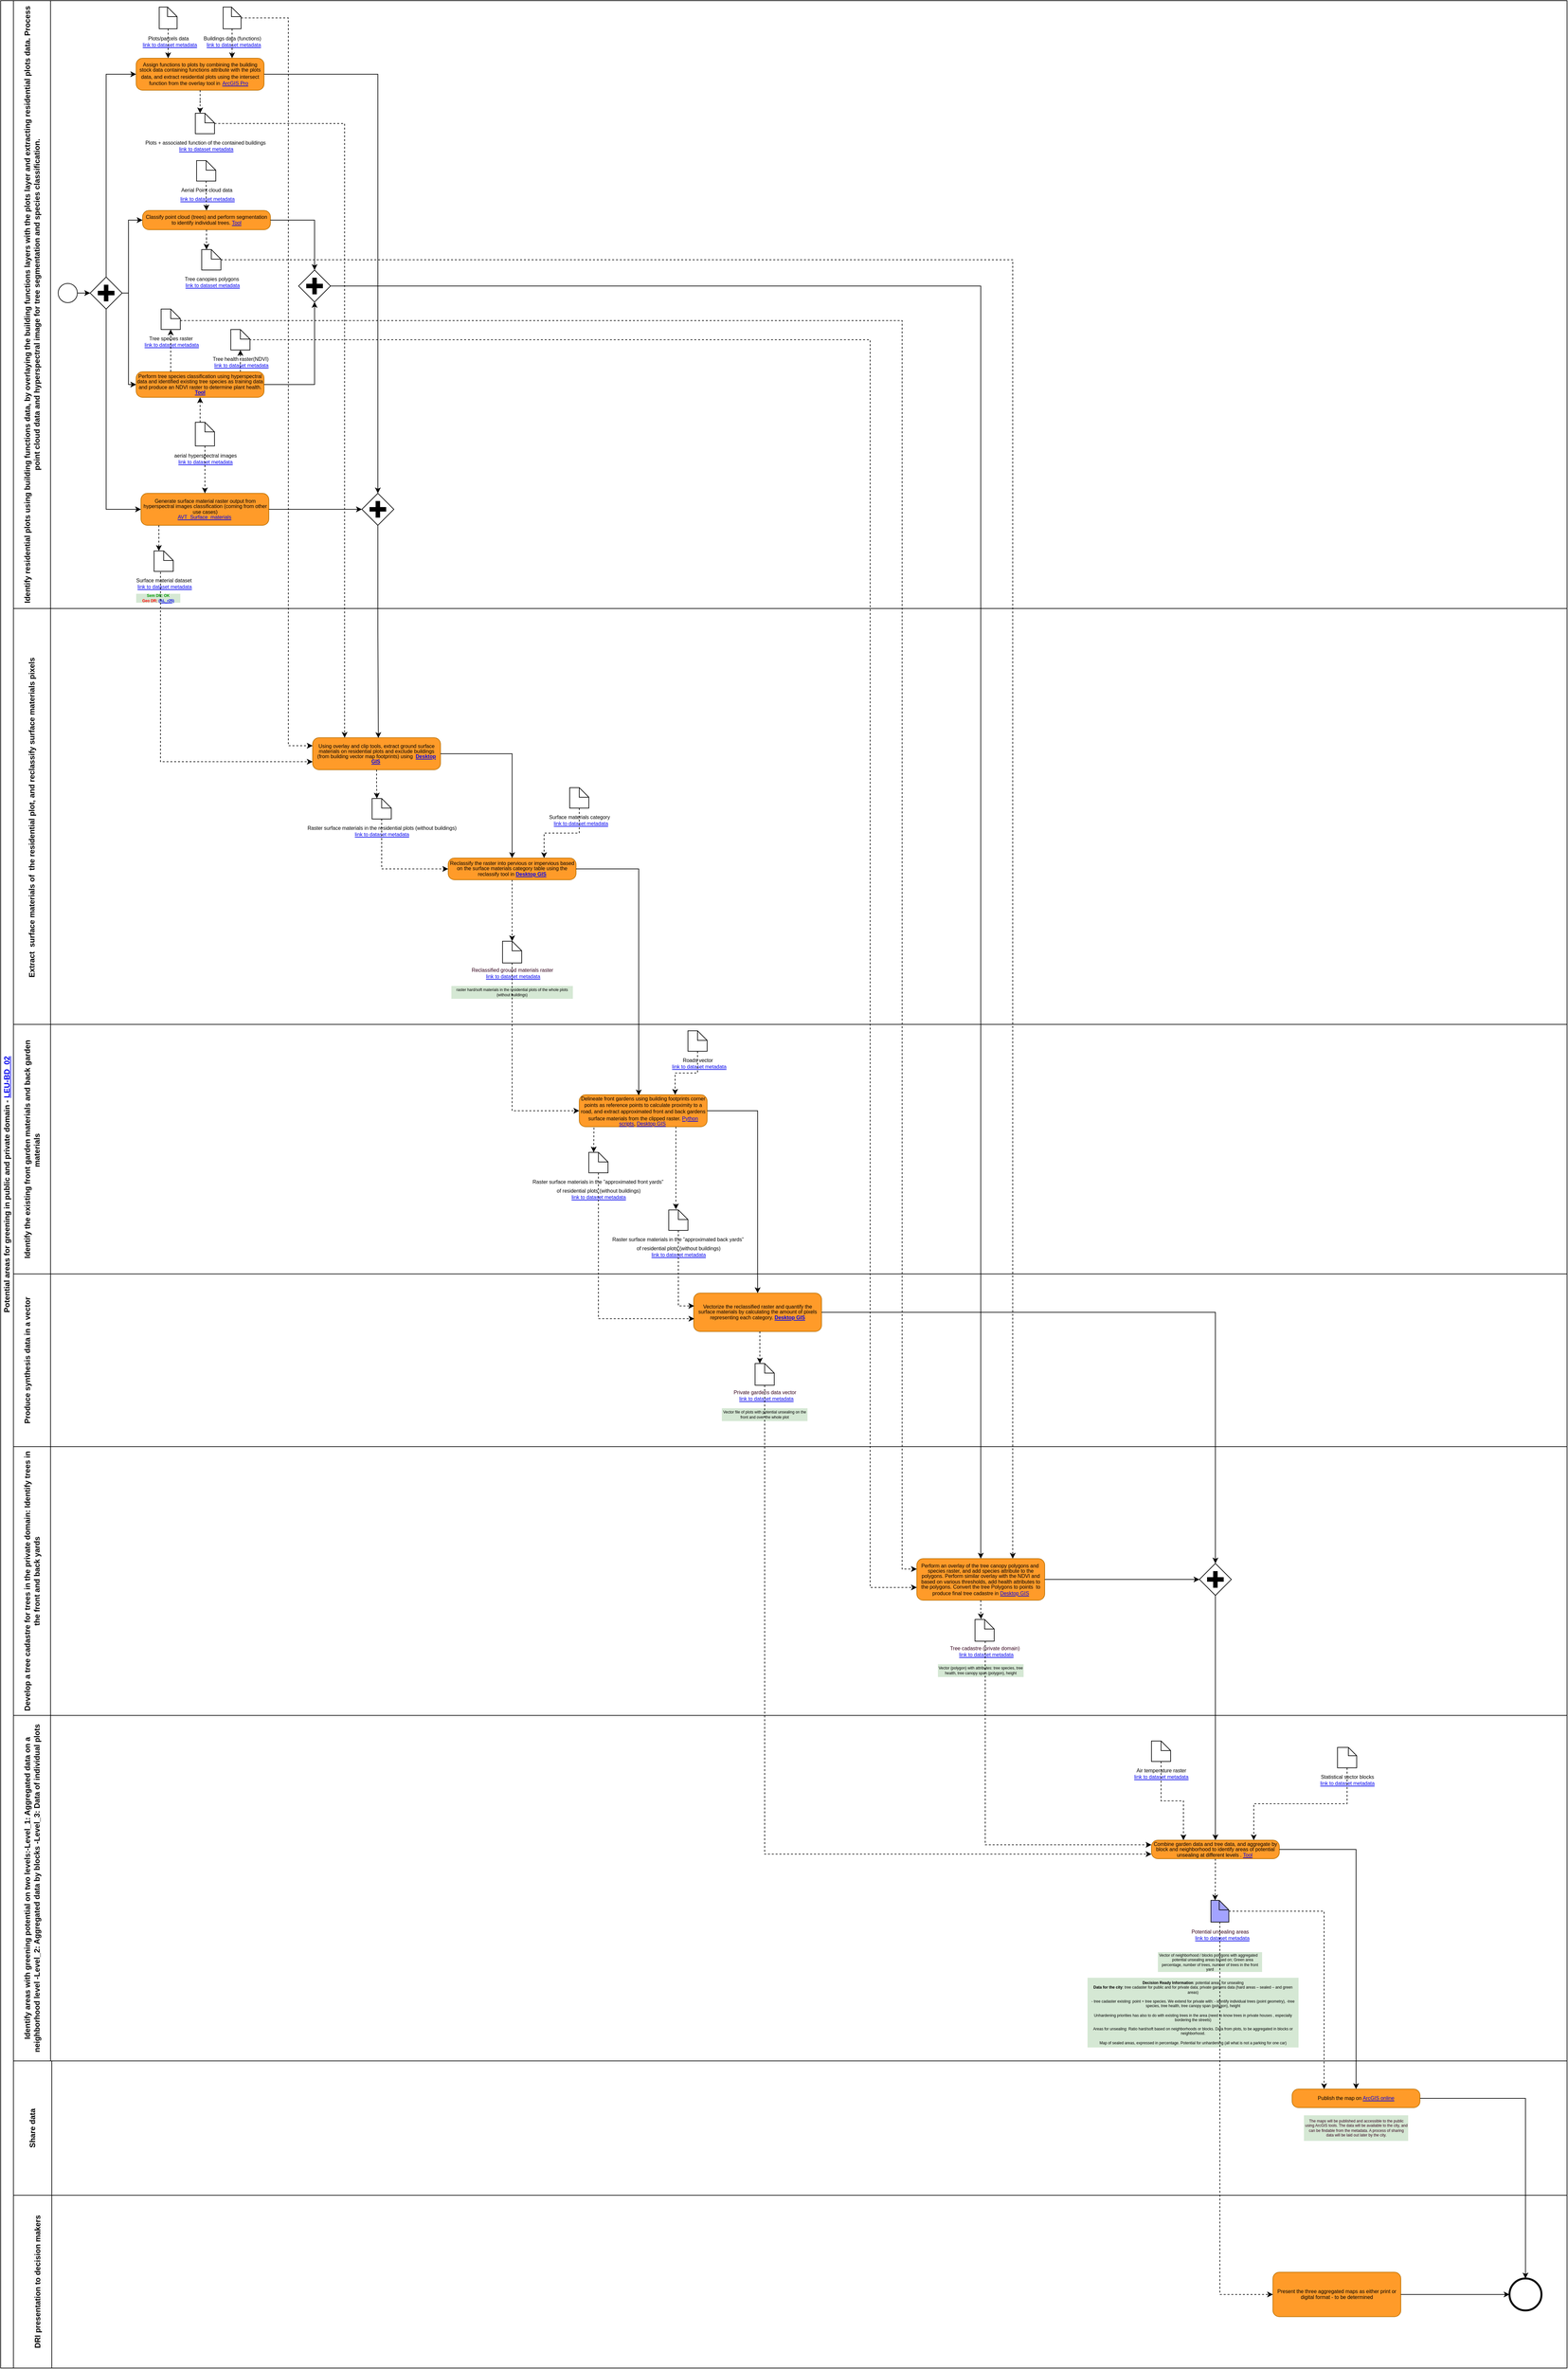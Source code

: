 <mxfile version="26.1.0">
  <diagram name="LEU-BD2_greening_areas" id="YNlgVWblwQ0pdyBOiy_m">
    <mxGraphModel grid="1" page="1" gridSize="10" guides="1" tooltips="1" connect="1" arrows="1" fold="1" pageScale="1" pageWidth="3300" pageHeight="4681" math="0" shadow="0">
      <root>
        <mxCell id="QwNFrJvzd5y7ytUikWSW-0" />
        <mxCell id="QwNFrJvzd5y7ytUikWSW-1" parent="QwNFrJvzd5y7ytUikWSW-0" />
        <mxCell id="QwNFrJvzd5y7ytUikWSW-2" value="Potential areas for greening in public and private domain - &lt;a href=&quot;https://docs.google.com/document/d/1BFXskByQjdp2lKMLNY2Q-wz5IsqxI83f/edit&quot;&gt;LEU-BD_02&lt;/a&gt;" style="swimlane;html=1;childLayout=stackLayout;resizeParent=1;resizeParentMax=0;horizontal=0;startSize=20;horizontalStack=0;whiteSpace=wrap;" vertex="1" parent="QwNFrJvzd5y7ytUikWSW-1">
          <mxGeometry x="50" y="-4390" width="2450" height="3700" as="geometry">
            <mxRectangle x="99" y="-2240" width="40" height="50" as="alternateBounds" />
          </mxGeometry>
        </mxCell>
        <mxCell id="QwNFrJvzd5y7ytUikWSW-3" value="Identify residential plots using building functions data, by overlaying the building functions layers with the plots layer and extracting residential plots data. Process point cloud data and hyperspectral image for tree segmentation and species classification." style="swimlane;html=1;startSize=58;horizontal=0;whiteSpace=wrap;" vertex="1" parent="QwNFrJvzd5y7ytUikWSW-2">
          <mxGeometry x="20" width="2430" height="950" as="geometry">
            <mxRectangle x="20" width="1133" height="30" as="alternateBounds" />
          </mxGeometry>
        </mxCell>
        <mxCell id="QwNFrJvzd5y7ytUikWSW-4" style="edgeStyle=orthogonalEdgeStyle;rounded=0;orthogonalLoop=1;jettySize=auto;html=1;entryX=0;entryY=0.5;entryDx=0;entryDy=0;entryPerimeter=0;" edge="1" parent="QwNFrJvzd5y7ytUikWSW-3" source="QwNFrJvzd5y7ytUikWSW-5" target="QwNFrJvzd5y7ytUikWSW-13">
          <mxGeometry relative="1" as="geometry">
            <mxPoint x="135" y="337" as="targetPoint" />
          </mxGeometry>
        </mxCell>
        <mxCell id="QwNFrJvzd5y7ytUikWSW-5" value="" style="points=[[0.145,0.145,0],[0.5,0,0],[0.855,0.145,0],[1,0.5,0],[0.855,0.855,0],[0.5,1,0],[0.145,0.855,0],[0,0.5,0]];shape=mxgraph.bpmn.event;html=1;verticalLabelPosition=bottom;labelBackgroundColor=#ffffff;verticalAlign=top;align=center;perimeter=ellipsePerimeter;outlineConnect=0;aspect=fixed;outline=standard;symbol=general;" vertex="1" parent="QwNFrJvzd5y7ytUikWSW-3">
          <mxGeometry x="70" y="442" width="30" height="30" as="geometry" />
        </mxCell>
        <mxCell id="QwNFrJvzd5y7ytUikWSW-6" value="&lt;h6 style=&quot;line-height: 100%;&quot;&gt;&lt;font face=&quot;Arial&quot;&gt;&lt;span style=&quot;font-size: 8px; font-weight: 400;&quot;&gt;Assign functions to plots by combining the building stock data containing functions attribute with the plots data, and&amp;nbsp;&lt;/span&gt;&lt;/font&gt;&lt;font style=&quot;background-color: initial; font-size: 8.04px;&quot; face=&quot;Arial&quot;&gt;&lt;span style=&quot;font-size: 8px; font-weight: 400;&quot;&gt;extract residential plots&amp;nbsp;&lt;/span&gt;&lt;/font&gt;&lt;font style=&quot;background-color: initial; font-size: 12px; font-weight: normal;&quot; face=&quot;Arial&quot;&gt;&lt;span style=&quot;font-size: 8px;&quot;&gt;using the intersect function from the overlay tool in&lt;/span&gt;&lt;/font&gt;&lt;span style=&quot;background-color: initial; font-size: 12px; font-weight: normal;&quot;&gt;&amp;nbsp;&lt;/span&gt;&lt;span style=&quot;background-color: initial; font-size: 8.04px; font-weight: normal;&quot;&gt;&lt;a href=&quot;https://usage.geocat.live/catalogue/srv/api/records/3ab7aa66-0352-443a-8934-f0df08b97f30?language=all&quot;&gt;ArcGIS Pro&lt;/a&gt;&amp;nbsp;&amp;nbsp;&lt;/span&gt;&lt;/h6&gt;" style="points=[[0.25,0,0],[0.5,0,0],[0.75,0,0],[1,0.25,0],[1,0.5,0],[1,0.75,0],[0.75,1,0],[0.5,1,0],[0.25,1,0],[0,0.75,0],[0,0.5,0],[0,0.25,0]];shape=mxgraph.bpmn.task;whiteSpace=wrap;rectStyle=rounded;size=10;html=1;container=1;expand=0;collapsible=0;taskMarker=abstract;fillColor=#ff9b29;fontColor=#000000;strokeColor=#BD7000;" vertex="1" parent="QwNFrJvzd5y7ytUikWSW-3">
          <mxGeometry x="192" y="90" width="200" height="50" as="geometry" />
        </mxCell>
        <UserObject label="&lt;div style=&quot;line-height: 100%;&quot;&gt;&lt;div style=&quot;line-height: 100%;&quot;&gt;&lt;div style=&quot;line-height: 100%;&quot;&gt;&lt;span style=&quot;font-size: 8px;&quot;&gt;Plots + associated function of the contained buildings&lt;/span&gt;&lt;br&gt;&lt;/div&gt;&lt;/div&gt;&lt;div style=&quot;font-size: 8px; line-height: 100%;&quot;&gt;&lt;span style=&quot;font-family: Arial; background-color: initial;&quot;&gt;&amp;nbsp;&lt;/span&gt;&lt;a style=&quot;font-family: Arial; background-color: initial;&quot; href=&quot;https://usage.geocat.live/catalogue/srv/eng/catalog.search#/metadata/a907a8a1-fb4b-4458-a2f2-c418ab64c102&quot;&gt;link to dataset metadata&lt;/a&gt;&lt;br&gt;&lt;/div&gt;&lt;/div&gt;" id="QwNFrJvzd5y7ytUikWSW-7">
          <mxCell style="shape=mxgraph.bpmn.data;labelPosition=center;verticalLabelPosition=bottom;align=center;verticalAlign=top;size=15;html=1;" vertex="1" parent="QwNFrJvzd5y7ytUikWSW-3">
            <mxGeometry x="284.5" y="176" width="30" height="32" as="geometry" />
          </mxCell>
        </UserObject>
        <mxCell id="QwNFrJvzd5y7ytUikWSW-8" style="edgeStyle=orthogonalEdgeStyle;rounded=0;orthogonalLoop=1;jettySize=auto;html=1;entryX=0;entryY=0;entryDx=7.5;entryDy=0;entryPerimeter=0;dashed=1;" edge="1" parent="QwNFrJvzd5y7ytUikWSW-3" source="QwNFrJvzd5y7ytUikWSW-6" target="QwNFrJvzd5y7ytUikWSW-7">
          <mxGeometry relative="1" as="geometry" />
        </mxCell>
        <UserObject label="&lt;div style=&quot;&quot;&gt;&lt;div style=&quot;&quot;&gt;&lt;font face=&quot;Arial&quot;&gt;&lt;span style=&quot;font-size: 8px;&quot;&gt;Plots/parcels data&lt;/span&gt;&lt;/font&gt;&lt;br&gt;&lt;/div&gt;&lt;div style=&quot;font-size: 8px;&quot;&gt;&lt;font face=&quot;Arial&quot; style=&quot;font-size: 8px;&quot;&gt;&amp;nbsp; &lt;a href=&quot;https://metadata.vlaanderen.be/srv/dut/catalog.search#/metadata/7C823055-7BBF-4D62-B55E-F85C30D53162&quot;&gt;link to dataset metadata&lt;/a&gt;&lt;/font&gt;&lt;/div&gt;&lt;/div&gt;" id="QwNFrJvzd5y7ytUikWSW-9">
          <mxCell style="shape=mxgraph.bpmn.data;labelPosition=center;verticalLabelPosition=bottom;align=center;verticalAlign=top;size=15;html=1;" vertex="1" parent="QwNFrJvzd5y7ytUikWSW-3">
            <mxGeometry x="228" y="10" width="28" height="34" as="geometry" />
          </mxCell>
        </UserObject>
        <mxCell id="QwNFrJvzd5y7ytUikWSW-10" style="edgeStyle=orthogonalEdgeStyle;rounded=0;orthogonalLoop=1;jettySize=auto;html=1;entryX=0.25;entryY=0;entryDx=0;entryDy=0;entryPerimeter=0;dashed=1;" edge="1" parent="QwNFrJvzd5y7ytUikWSW-3" source="QwNFrJvzd5y7ytUikWSW-9" target="QwNFrJvzd5y7ytUikWSW-6">
          <mxGeometry relative="1" as="geometry" />
        </mxCell>
        <UserObject label="&lt;div style=&quot;&quot;&gt;&lt;div style=&quot;&quot;&gt;&lt;font face=&quot;Arial&quot;&gt;&lt;span style=&quot;font-size: 8px;&quot;&gt;Buildings data (functions)&lt;/span&gt;&lt;/font&gt;&lt;br&gt;&lt;/div&gt;&lt;div style=&quot;font-size: 8px;&quot;&gt;&lt;font style=&quot;font-size: 8px;&quot; face=&quot;Arial&quot;&gt;&amp;nbsp; &lt;a href=&quot;https://geonetwork.sdi.sadl.kuleuven.be/geonetwork/srv/eng/catalog.search#/metadata/b5835e44-e554-496b-b930-da4fca628a45&quot;&gt;link to dataset metadata&lt;/a&gt;&lt;/font&gt;&lt;/div&gt;&lt;/div&gt;" id="QwNFrJvzd5y7ytUikWSW-11">
          <mxCell style="shape=mxgraph.bpmn.data;labelPosition=center;verticalLabelPosition=bottom;align=center;verticalAlign=top;size=15;html=1;" vertex="1" parent="QwNFrJvzd5y7ytUikWSW-3">
            <mxGeometry x="328" y="10" width="28" height="34" as="geometry" />
          </mxCell>
        </UserObject>
        <mxCell id="QwNFrJvzd5y7ytUikWSW-12" style="edgeStyle=orthogonalEdgeStyle;rounded=0;orthogonalLoop=1;jettySize=auto;html=1;entryX=0.75;entryY=0;entryDx=0;entryDy=0;entryPerimeter=0;dashed=1;" edge="1" parent="QwNFrJvzd5y7ytUikWSW-3" source="QwNFrJvzd5y7ytUikWSW-11" target="QwNFrJvzd5y7ytUikWSW-6">
          <mxGeometry relative="1" as="geometry" />
        </mxCell>
        <mxCell id="QwNFrJvzd5y7ytUikWSW-13" value="" style="points=[[0.25,0.25,0],[0.5,0,0],[0.75,0.25,0],[1,0.5,0],[0.75,0.75,0],[0.5,1,0],[0.25,0.75,0],[0,0.5,0]];shape=mxgraph.bpmn.gateway2;html=1;verticalLabelPosition=bottom;labelBackgroundColor=#ffffff;verticalAlign=top;align=center;perimeter=rhombusPerimeter;outlineConnect=0;outline=none;symbol=none;gwType=parallel;" vertex="1" parent="QwNFrJvzd5y7ytUikWSW-3">
          <mxGeometry x="120" y="432" width="50" height="50" as="geometry" />
        </mxCell>
        <mxCell id="QwNFrJvzd5y7ytUikWSW-14" style="edgeStyle=orthogonalEdgeStyle;rounded=0;orthogonalLoop=1;jettySize=auto;html=1;entryX=0;entryY=0.5;entryDx=0;entryDy=0;entryPerimeter=0;exitX=0.5;exitY=0;exitDx=0;exitDy=0;exitPerimeter=0;" edge="1" parent="QwNFrJvzd5y7ytUikWSW-3" source="QwNFrJvzd5y7ytUikWSW-13" target="QwNFrJvzd5y7ytUikWSW-6">
          <mxGeometry relative="1" as="geometry" />
        </mxCell>
        <mxCell id="QwNFrJvzd5y7ytUikWSW-15" value="&lt;h6 style=&quot;line-height: 100%;&quot;&gt;&lt;font style=&quot;&quot; face=&quot;Arial&quot;&gt;&lt;span style=&quot;font-size: 8px; font-weight: 400;&quot;&gt;Generate surface material raster output from hyperspectral images classification (coming from other use cases)&lt;/span&gt;&lt;br&gt;&lt;/font&gt;&lt;font face=&quot;Arial&quot;&gt;&lt;span style=&quot;font-size: 8px;&quot;&gt;&lt;a href=&quot;https://usage.geocat.live/catalogue/srv/ger/catalog.search#/metadata/fd520039-50a1-46c0-94a1-9b5369333e2a&quot; style=&quot;font-weight: normal;&quot;&gt;AVT_Surface_materials&lt;/a&gt;&lt;span style=&quot;font-weight: normal;&quot;&gt;&amp;nbsp;&lt;/span&gt;&lt;/span&gt;&lt;/font&gt;&lt;/h6&gt;" style="points=[[0.25,0,0],[0.5,0,0],[0.75,0,0],[1,0.25,0],[1,0.5,0],[1,0.75,0],[0.75,1,0],[0.5,1,0],[0.25,1,0],[0,0.75,0],[0,0.5,0],[0,0.25,0]];shape=mxgraph.bpmn.task;whiteSpace=wrap;rectStyle=rounded;size=10;html=1;container=1;expand=0;collapsible=0;taskMarker=abstract;fillColor=#ff9b29;fontColor=#000000;strokeColor=#BD7000;" vertex="1" parent="QwNFrJvzd5y7ytUikWSW-3">
          <mxGeometry x="199.5" y="770" width="200" height="50" as="geometry" />
        </mxCell>
        <mxCell id="QwNFrJvzd5y7ytUikWSW-16" style="edgeStyle=orthogonalEdgeStyle;rounded=0;orthogonalLoop=1;jettySize=auto;html=1;entryX=0;entryY=0.5;entryDx=0;entryDy=0;entryPerimeter=0;exitX=0.5;exitY=1;exitDx=0;exitDy=0;exitPerimeter=0;" edge="1" parent="QwNFrJvzd5y7ytUikWSW-3" source="QwNFrJvzd5y7ytUikWSW-13" target="QwNFrJvzd5y7ytUikWSW-15">
          <mxGeometry relative="1" as="geometry">
            <mxPoint x="191" y="350" as="targetPoint" />
          </mxGeometry>
        </mxCell>
        <UserObject label="&lt;div style=&quot;&quot;&gt;&lt;div style=&quot;&quot;&gt;&lt;font face=&quot;Arial&quot;&gt;&lt;span style=&quot;font-size: 8px;&quot;&gt;aerial hyperspectral images&lt;/span&gt;&lt;/font&gt;&lt;br&gt;&lt;/div&gt;&lt;div style=&quot;font-size: 8px;&quot;&gt;&lt;font face=&quot;Arial&quot; style=&quot;font-size: 8px;&quot;&gt;&lt;a href=&quot;https://geonetwork.sdi.sadl.kuleuven.be/geonetwork/srv/eng/catalog.search#/metadata/646cf671-26a1-4592-b2f1-5e939a2f967c&quot;&gt;link to dataset metadata&lt;/a&gt;&lt;/font&gt;&lt;/div&gt;&lt;/div&gt;" id="QwNFrJvzd5y7ytUikWSW-17">
          <mxCell style="shape=mxgraph.bpmn.data;labelPosition=center;verticalLabelPosition=bottom;align=center;verticalAlign=top;size=15;html=1;" vertex="1" parent="QwNFrJvzd5y7ytUikWSW-3">
            <mxGeometry x="284.5" y="659" width="30" height="37" as="geometry" />
          </mxCell>
        </UserObject>
        <mxCell id="QwNFrJvzd5y7ytUikWSW-18" style="edgeStyle=orthogonalEdgeStyle;rounded=0;orthogonalLoop=1;jettySize=auto;html=1;entryX=0.5;entryY=0;entryDx=0;entryDy=0;entryPerimeter=0;dashed=1;" edge="1" parent="QwNFrJvzd5y7ytUikWSW-3" source="QwNFrJvzd5y7ytUikWSW-17" target="QwNFrJvzd5y7ytUikWSW-15">
          <mxGeometry relative="1" as="geometry" />
        </mxCell>
        <UserObject label="&lt;div style=&quot;line-height: 100%;&quot;&gt;&lt;div style=&quot;line-height: 100%;&quot;&gt;&lt;div style=&quot;line-height: 100%;&quot;&gt;&lt;span style=&quot;font-size: 8px;&quot;&gt;Surface material dataset&lt;/span&gt;&lt;/div&gt;&lt;/div&gt;&lt;div style=&quot;font-size: 8px; line-height: 100%;&quot;&gt;&lt;span style=&quot;font-family: Arial; background-color: initial;&quot;&gt;&amp;nbsp;&lt;/span&gt;&lt;a style=&quot;font-family: Arial; background-color: initial;&quot; href=&quot;https://usage.geocat.live/catalogue/srv/eng/catalog.search#/metadata/200b7e3e-4e79-4300-ab9d-e63ebea05974&quot;&gt;link to dataset metadata&lt;/a&gt;&lt;br&gt;&lt;/div&gt;&lt;/div&gt;" id="QwNFrJvzd5y7ytUikWSW-19">
          <mxCell style="shape=mxgraph.bpmn.data;labelPosition=center;verticalLabelPosition=bottom;align=center;verticalAlign=top;size=15;html=1;" vertex="1" parent="QwNFrJvzd5y7ytUikWSW-3">
            <mxGeometry x="220" y="860" width="30" height="32" as="geometry" />
          </mxCell>
        </UserObject>
        <mxCell id="QwNFrJvzd5y7ytUikWSW-20" style="edgeStyle=orthogonalEdgeStyle;rounded=0;orthogonalLoop=1;jettySize=auto;html=1;entryX=0;entryY=0;entryDx=7.5;entryDy=0;entryPerimeter=0;dashed=1;" edge="1" parent="QwNFrJvzd5y7ytUikWSW-3" source="QwNFrJvzd5y7ytUikWSW-15" target="QwNFrJvzd5y7ytUikWSW-19">
          <mxGeometry relative="1" as="geometry">
            <Array as="points">
              <mxPoint x="228" y="840" />
            </Array>
          </mxGeometry>
        </mxCell>
        <mxCell id="V2t1aekcrd8Ie7iv3TzU-1" style="edgeStyle=orthogonalEdgeStyle;rounded=0;orthogonalLoop=1;jettySize=auto;html=1;dashed=1;" edge="1" parent="QwNFrJvzd5y7ytUikWSW-3" source="QwNFrJvzd5y7ytUikWSW-21" target="pQnotuIAQ7WoKY-vOz8a-0">
          <mxGeometry relative="1" as="geometry">
            <Array as="points">
              <mxPoint x="355" y="570" />
              <mxPoint x="355" y="570" />
            </Array>
          </mxGeometry>
        </mxCell>
        <mxCell id="QwNFrJvzd5y7ytUikWSW-21" value="&lt;h6 style=&quot;line-height: 100%;&quot;&gt;&lt;font face=&quot;Arial&quot;&gt;&lt;span style=&quot;font-size: 8px; font-weight: 400;&quot;&gt;Perform tree species classification using hyperspectral data and identified existing tree species as training data and produce an NDVI raster to determine plant health. &lt;/span&gt;&lt;/font&gt;&lt;span style=&quot;font-size: 8.04px;&quot;&gt;&lt;a href=&quot;https://usage.geocat.live/catalogue/srv/eng/catalog.search#/metadata/1a0d3f9f-c877-4d36-aec7-461b4647c640&quot;&gt;Tool&lt;/a&gt;&lt;/span&gt;&lt;/h6&gt;" style="points=[[0.25,0,0],[0.5,0,0],[0.75,0,0],[1,0.25,0],[1,0.5,0],[1,0.75,0],[0.75,1,0],[0.5,1,0],[0.25,1,0],[0,0.75,0],[0,0.5,0],[0,0.25,0]];shape=mxgraph.bpmn.task;whiteSpace=wrap;rectStyle=rounded;size=10;html=1;container=1;expand=0;collapsible=0;taskMarker=abstract;fillColor=#ff9b29;fontColor=#000000;strokeColor=#BD7000;" vertex="1" parent="QwNFrJvzd5y7ytUikWSW-3">
          <mxGeometry x="192" y="580" width="200" height="40" as="geometry" />
        </mxCell>
        <UserObject label="&lt;div style=&quot;line-height: 100%;&quot;&gt;&lt;div style=&quot;line-height: 100%;&quot;&gt;&lt;div style=&quot;line-height: 100%;&quot;&gt;&lt;span style=&quot;font-size: 8px;&quot;&gt;Tree species raster&lt;/span&gt;&lt;/div&gt;&lt;/div&gt;&lt;div style=&quot;font-size: 8px; line-height: 100%;&quot;&gt;&lt;span style=&quot;font-family: Arial; background-color: initial;&quot;&gt;&amp;nbsp;&lt;/span&gt;&lt;a href=&quot;https://usage.geocat.live/catalogue/srv/eng/catalog.search#/metadata/1c3a1978-eeeb-448a-bb78-88554f880d87&quot; style=&quot;font-family: Arial; background-color: initial;&quot;&gt;link to dataset metadata&lt;/a&gt;&lt;br&gt;&lt;/div&gt;&lt;/div&gt;" id="QwNFrJvzd5y7ytUikWSW-22">
          <mxCell style="shape=mxgraph.bpmn.data;labelPosition=center;verticalLabelPosition=bottom;align=center;verticalAlign=top;size=15;html=1;" vertex="1" parent="QwNFrJvzd5y7ytUikWSW-3">
            <mxGeometry x="231" y="482" width="30" height="32" as="geometry" />
          </mxCell>
        </UserObject>
        <mxCell id="QwNFrJvzd5y7ytUikWSW-24" style="edgeStyle=orthogonalEdgeStyle;rounded=0;orthogonalLoop=1;jettySize=auto;html=1;exitX=1;exitY=0.5;exitDx=0;exitDy=0;exitPerimeter=0;entryX=0;entryY=0.5;entryDx=0;entryDy=0;entryPerimeter=0;" edge="1" parent="QwNFrJvzd5y7ytUikWSW-3" source="QwNFrJvzd5y7ytUikWSW-13" target="QwNFrJvzd5y7ytUikWSW-21">
          <mxGeometry relative="1" as="geometry">
            <Array as="points">
              <mxPoint x="180" y="457" />
              <mxPoint x="180" y="600" />
            </Array>
            <mxPoint x="180" y="610" as="targetPoint" />
          </mxGeometry>
        </mxCell>
        <mxCell id="QwNFrJvzd5y7ytUikWSW-25" style="edgeStyle=orthogonalEdgeStyle;rounded=0;orthogonalLoop=1;jettySize=auto;html=1;entryX=0.5;entryY=1;entryDx=0;entryDy=0;entryPerimeter=0;exitX=0;exitY=0;exitDx=7.5;exitDy=0;exitPerimeter=0;dashed=1;" edge="1" parent="QwNFrJvzd5y7ytUikWSW-3" source="QwNFrJvzd5y7ytUikWSW-17" target="QwNFrJvzd5y7ytUikWSW-21">
          <mxGeometry relative="1" as="geometry" />
        </mxCell>
        <UserObject label="&lt;div style=&quot;line-height: 100%;&quot;&gt;&lt;div style=&quot;line-height: 100%;&quot;&gt;&lt;div style=&quot;line-height: 100%;&quot;&gt;&lt;span style=&quot;font-size: 8px;&quot;&gt;Aerial Point cloud data&lt;/span&gt;&lt;/div&gt;&lt;div style=&quot;line-height: 100%;&quot;&gt;&lt;span style=&quot;font-size: 8px; background-color: initial; font-family: Arial;&quot;&gt;&amp;nbsp;&lt;/span&gt;&lt;a style=&quot;font-size: 8px; background-color: initial; font-family: Arial;&quot; href=&quot;https://metadata.vlaanderen.be/srv/api/records/242ddabc-3cbc-44f0-9623-bee874b29549?language=all&quot;&gt;link to dataset metadata&lt;/a&gt;&lt;/div&gt;&lt;/div&gt;&lt;/div&gt;" id="lJ3fS6IqMLg-E-0_BQxd-3">
          <mxCell style="shape=mxgraph.bpmn.data;labelPosition=center;verticalLabelPosition=bottom;align=center;verticalAlign=top;size=15;html=1;" vertex="1" parent="QwNFrJvzd5y7ytUikWSW-3">
            <mxGeometry x="286.5" y="250" width="30" height="32" as="geometry" />
          </mxCell>
        </UserObject>
        <UserObject label="&lt;div style=&quot;line-height: 100%;&quot;&gt;&lt;div style=&quot;line-height: 100%;&quot;&gt;&lt;div style=&quot;line-height: 100%;&quot;&gt;&lt;span style=&quot;font-size: 8px;&quot;&gt;Tree canopies polygons&lt;/span&gt;&lt;/div&gt;&lt;/div&gt;&lt;div style=&quot;font-size: 8px; line-height: 100%;&quot;&gt;&lt;span style=&quot;font-family: Arial; background-color: initial;&quot;&gt;&amp;nbsp;&lt;/span&gt;&lt;a href=&quot;https://usage.geocat.live/catalogue/srv/eng/catalog.search#/metadata/792a88fe-27a5-4f65-9675-b121bbe62b19&quot; style=&quot;font-family: Arial; background-color: initial;&quot;&gt;link to dataset metadata&lt;/a&gt;&lt;br&gt;&lt;/div&gt;&lt;/div&gt;" id="lJ3fS6IqMLg-E-0_BQxd-5">
          <mxCell style="shape=mxgraph.bpmn.data;labelPosition=center;verticalLabelPosition=bottom;align=center;verticalAlign=top;size=15;html=1;" vertex="1" parent="QwNFrJvzd5y7ytUikWSW-3">
            <mxGeometry x="294.5" y="389" width="30" height="32" as="geometry" />
          </mxCell>
        </UserObject>
        <mxCell id="Efmt_ENlr2cC9OtDNEjx-3" style="edgeStyle=orthogonalEdgeStyle;rounded=0;orthogonalLoop=1;jettySize=auto;html=1;entryX=0;entryY=0.5;entryDx=0;entryDy=0;entryPerimeter=0;" edge="1" parent="QwNFrJvzd5y7ytUikWSW-3" source="QwNFrJvzd5y7ytUikWSW-15" target="fmtnqYsZUlKBPjlUTuKz-1">
          <mxGeometry relative="1" as="geometry">
            <mxPoint x="530" y="795" as="targetPoint" />
          </mxGeometry>
        </mxCell>
        <mxCell id="Efmt_ENlr2cC9OtDNEjx-4" style="edgeStyle=orthogonalEdgeStyle;rounded=0;orthogonalLoop=1;jettySize=auto;html=1;entryX=0.5;entryY=0;entryDx=0;entryDy=0;entryPerimeter=0;" edge="1" parent="QwNFrJvzd5y7ytUikWSW-3" source="QwNFrJvzd5y7ytUikWSW-6" target="fmtnqYsZUlKBPjlUTuKz-1">
          <mxGeometry relative="1" as="geometry">
            <mxPoint x="570" y="750" as="targetPoint" />
          </mxGeometry>
        </mxCell>
        <mxCell id="Efmt_ENlr2cC9OtDNEjx-7" style="edgeStyle=orthogonalEdgeStyle;rounded=0;orthogonalLoop=1;jettySize=auto;html=1;entryX=0.5;entryY=1;entryDx=0;entryDy=0;entryPerimeter=0;" edge="1" parent="QwNFrJvzd5y7ytUikWSW-3" source="QwNFrJvzd5y7ytUikWSW-21" target="fmtnqYsZUlKBPjlUTuKz-0">
          <mxGeometry relative="1" as="geometry">
            <mxPoint x="472" y="500" as="targetPoint" />
          </mxGeometry>
        </mxCell>
        <mxCell id="y51WMJJbYmMZW0Hw3iYf-0" value="&lt;div style=&quot;&quot;&gt;&lt;div&gt;&lt;b&gt;&lt;font color=&quot;#009900&quot;&gt;Sem DR: OK&lt;/font&gt;&lt;/b&gt;&lt;/div&gt;&lt;div&gt;&lt;b&gt;&lt;font color=&quot;#ff0000&quot;&gt;Geo DR:&amp;nbsp;&lt;a href=&quot;https://docs.google.com/spreadsheets/d/1OgpCYTEZuagBoJJZAzg2JbDfwky-oHMB/edit?usp=drive_link&amp;amp;ouid=100401313820260785715&amp;amp;rtpof=true&amp;amp;sd=true&quot;&gt;(AL_r25)&lt;/a&gt;&lt;/font&gt;&lt;/b&gt;&lt;/div&gt;&lt;/div&gt;" style="text;html=1;strokeColor=none;fillColor=#d5e8d4;align=center;verticalAlign=middle;rounded=0;whiteSpace=wrap;spacing=2;fontSize=6;labelBackgroundColor=none;" vertex="1" parent="QwNFrJvzd5y7ytUikWSW-3">
          <mxGeometry x="192" y="927" width="69" height="14" as="geometry" />
        </mxCell>
        <mxCell id="fmtnqYsZUlKBPjlUTuKz-0" value="" style="points=[[0.25,0.25,0],[0.5,0,0],[0.75,0.25,0],[1,0.5,0],[0.75,0.75,0],[0.5,1,0],[0.25,0.75,0],[0,0.5,0]];shape=mxgraph.bpmn.gateway2;html=1;verticalLabelPosition=bottom;labelBackgroundColor=#ffffff;verticalAlign=top;align=center;perimeter=rhombusPerimeter;outlineConnect=0;outline=none;symbol=none;gwType=parallel;" vertex="1" parent="QwNFrJvzd5y7ytUikWSW-3">
          <mxGeometry x="446" y="421" width="50" height="50" as="geometry" />
        </mxCell>
        <mxCell id="fmtnqYsZUlKBPjlUTuKz-1" value="" style="points=[[0.25,0.25,0],[0.5,0,0],[0.75,0.25,0],[1,0.5,0],[0.75,0.75,0],[0.5,1,0],[0.25,0.75,0],[0,0.5,0]];shape=mxgraph.bpmn.gateway2;html=1;verticalLabelPosition=bottom;labelBackgroundColor=#ffffff;verticalAlign=top;align=center;perimeter=rhombusPerimeter;outlineConnect=0;outline=none;symbol=none;gwType=parallel;" vertex="1" parent="QwNFrJvzd5y7ytUikWSW-3">
          <mxGeometry x="545" y="770" width="50" height="50" as="geometry" />
        </mxCell>
        <UserObject label="&lt;div style=&quot;line-height: 100%;&quot;&gt;&lt;div style=&quot;line-height: 100%;&quot;&gt;&lt;div style=&quot;line-height: 100%;&quot;&gt;&lt;span style=&quot;font-size: 8px;&quot;&gt;Tree health raster(NDVI)&lt;/span&gt;&lt;/div&gt;&lt;/div&gt;&lt;div style=&quot;font-size: 8px; line-height: 100%;&quot;&gt;&lt;span style=&quot;font-family: Arial; background-color: initial;&quot;&gt;&amp;nbsp;&lt;/span&gt;&lt;a style=&quot;font-family: Arial; background-color: initial;&quot; href=&quot;https://usage.geocat.live/catalogue/srv/eng/catalog.search#/metadata/436a943d-c3ea-4bad-a057-ef0ff4dcd66c&quot;&gt;link to dataset metadata&lt;/a&gt;&lt;br&gt;&lt;/div&gt;&lt;/div&gt;" id="pQnotuIAQ7WoKY-vOz8a-0">
          <mxCell style="shape=mxgraph.bpmn.data;labelPosition=center;verticalLabelPosition=bottom;align=center;verticalAlign=top;size=15;html=1;" vertex="1" parent="QwNFrJvzd5y7ytUikWSW-3">
            <mxGeometry x="340" y="514" width="30" height="32" as="geometry" />
          </mxCell>
        </UserObject>
        <mxCell id="pQnotuIAQ7WoKY-vOz8a-2" style="edgeStyle=orthogonalEdgeStyle;rounded=0;orthogonalLoop=1;jettySize=auto;html=1;entryX=0.5;entryY=1;entryDx=0;entryDy=0;entryPerimeter=0;dashed=1;" edge="1" parent="QwNFrJvzd5y7ytUikWSW-3" source="QwNFrJvzd5y7ytUikWSW-21" target="QwNFrJvzd5y7ytUikWSW-22">
          <mxGeometry relative="1" as="geometry">
            <Array as="points">
              <mxPoint x="246" y="560" />
              <mxPoint x="246" y="560" />
            </Array>
          </mxGeometry>
        </mxCell>
        <mxCell id="QwNFrJvzd5y7ytUikWSW-26" value="Extract&amp;nbsp; surface materials of&amp;nbsp; the residential plot, and reclassify surface materials pixels&amp;nbsp;" style="swimlane;html=1;startSize=58;horizontal=0;autosize=0;fixedWidth=0;whiteSpace=wrap;" vertex="1" parent="QwNFrJvzd5y7ytUikWSW-2">
          <mxGeometry x="20" y="950" width="2430" height="650" as="geometry" />
        </mxCell>
        <mxCell id="QwNFrJvzd5y7ytUikWSW-27" value="&lt;h6 style=&quot;line-height: 100%; font-size: 8px;&quot;&gt;&lt;font face=&quot;Arial&quot;&gt;&lt;span style=&quot;font-size: 8px; font-weight: 400;&quot;&gt;Using overlay and clip tools, extract ground surface materials on residential plots and exclude buildings (from building vector map footprints) using&lt;/span&gt;&lt;/font&gt;&lt;span style=&quot;background-color: initial; font-weight: normal;&quot;&gt;&amp;nbsp;&lt;/span&gt;&amp;nbsp;&lt;a href=&quot;https://www.esri.com/en-us/arcgis/products/arcgis-pro/overview?srsltid=AfmBOooen0b60ZW1apNNcPdyDsIS3n9Me9n3aKkS-6x5gCYpVL30W5HX&quot;&gt;Desktop GIS&lt;/a&gt;&lt;span style=&quot;background-color: initial; font-weight: normal;&quot;&gt;&amp;nbsp;&lt;/span&gt;&lt;/h6&gt;" style="points=[[0.25,0,0],[0.5,0,0],[0.75,0,0],[1,0.25,0],[1,0.5,0],[1,0.75,0],[0.75,1,0],[0.5,1,0],[0.25,1,0],[0,0.75,0],[0,0.5,0],[0,0.25,0]];shape=mxgraph.bpmn.task;whiteSpace=wrap;rectStyle=rounded;size=10;html=1;container=1;expand=0;collapsible=0;taskMarker=abstract;fillColor=#ff9b29;fontColor=#000000;strokeColor=#BD7000;" vertex="1" parent="QwNFrJvzd5y7ytUikWSW-26">
          <mxGeometry x="468" y="202" width="200" height="50" as="geometry" />
        </mxCell>
        <mxCell id="QwNFrJvzd5y7ytUikWSW-28" style="edgeStyle=orthogonalEdgeStyle;rounded=0;orthogonalLoop=1;jettySize=auto;html=1;entryX=0;entryY=0;entryDx=7.5;entryDy=0;entryPerimeter=0;dashed=1;" edge="1" parent="QwNFrJvzd5y7ytUikWSW-26" source="QwNFrJvzd5y7ytUikWSW-27" target="QwNFrJvzd5y7ytUikWSW-29">
          <mxGeometry relative="1" as="geometry">
            <mxPoint x="629.5" y="299" as="targetPoint" />
          </mxGeometry>
        </mxCell>
        <UserObject label="&lt;div style=&quot;line-height: 100%;&quot;&gt;&lt;div style=&quot;line-height: 100%;&quot;&gt;&lt;div style=&quot;line-height: 100%;&quot;&gt;&lt;span style=&quot;font-size: 8px;&quot;&gt;Raster surface materials in the residential plots (without buildings)&lt;/span&gt;&lt;br&gt;&lt;/div&gt;&lt;/div&gt;&lt;div style=&quot;font-size: 8px; line-height: 100%;&quot;&gt;&lt;a style=&quot;font-family: Arial; background-color: initial;&quot; href=&quot;https://usage.geocat.live/catalogue/srv/eng/catalog.search#/metadata/ddd1132a-3c68-4ad3-9ec4-05318a47e411&quot;&gt;link to dataset metadata&lt;/a&gt;&lt;br&gt;&lt;/div&gt;&lt;/div&gt;" id="QwNFrJvzd5y7ytUikWSW-29">
          <mxCell style="shape=mxgraph.bpmn.data;labelPosition=center;verticalLabelPosition=bottom;align=center;verticalAlign=top;size=15;html=1;" vertex="1" parent="QwNFrJvzd5y7ytUikWSW-26">
            <mxGeometry x="561" y="297" width="30" height="32" as="geometry" />
          </mxCell>
        </UserObject>
        <mxCell id="71Bi8d51V1Aysi4KTOKH-8" style="edgeStyle=orthogonalEdgeStyle;rounded=0;orthogonalLoop=1;jettySize=auto;html=1;dashed=1;" edge="1" parent="QwNFrJvzd5y7ytUikWSW-26" source="71Bi8d51V1Aysi4KTOKH-0" target="Ubtl0uk9UkTMrE4O7x2c-0">
          <mxGeometry relative="1" as="geometry" />
        </mxCell>
        <mxCell id="71Bi8d51V1Aysi4KTOKH-0" value="&lt;h6 style=&quot;line-height: 100%;&quot;&gt;&lt;font face=&quot;Arial&quot;&gt;&lt;span style=&quot;font-size: 8px; font-weight: 400;&quot;&gt;Reclassify the raster into pervious or impervious based on the surface materials category table using the reclassify tool in&lt;/span&gt;&lt;/font&gt;&lt;span style=&quot;font-weight: normal;&quot;&gt;&amp;nbsp;&lt;/span&gt;&lt;span style=&quot;font-size: 8.04px;&quot;&gt;&lt;a href=&quot;https://www.esri.com/en-us/arcgis/products/arcgis-pro/overview?srsltid=AfmBOooen0b60ZW1apNNcPdyDsIS3n9Me9n3aKkS-6x5gCYpVL30W5HX&quot;&gt;Desktop GIS&lt;/a&gt;&lt;/span&gt;&lt;/h6&gt;" style="points=[[0.25,0,0],[0.5,0,0],[0.75,0,0],[1,0.25,0],[1,0.5,0],[1,0.75,0],[0.75,1,0],[0.5,1,0],[0.25,1,0],[0,0.75,0],[0,0.5,0],[0,0.25,0]];shape=mxgraph.bpmn.task;whiteSpace=wrap;rectStyle=rounded;size=10;html=1;container=1;expand=0;collapsible=0;taskMarker=abstract;fillColor=#ff9b29;fontColor=#000000;strokeColor=#BD7000;" vertex="1" parent="QwNFrJvzd5y7ytUikWSW-26">
          <mxGeometry x="680" y="390" width="200" height="34" as="geometry" />
        </mxCell>
        <mxCell id="QwNFrJvzd5y7ytUikWSW-52" style="edgeStyle=orthogonalEdgeStyle;rounded=0;orthogonalLoop=1;jettySize=auto;html=1;entryX=0;entryY=0.5;entryDx=0;entryDy=0;entryPerimeter=0;exitX=0.5;exitY=1;exitDx=0;exitDy=0;exitPerimeter=0;dashed=1;" edge="1" parent="QwNFrJvzd5y7ytUikWSW-26" source="QwNFrJvzd5y7ytUikWSW-29" target="71Bi8d51V1Aysi4KTOKH-0">
          <mxGeometry relative="1" as="geometry">
            <mxPoint x="678" y="401" as="targetPoint" />
          </mxGeometry>
        </mxCell>
        <mxCell id="QwNFrJvzd5y7ytUikWSW-48" style="edgeStyle=orthogonalEdgeStyle;rounded=0;orthogonalLoop=1;jettySize=auto;html=1;exitX=1;exitY=0.5;exitDx=0;exitDy=0;exitPerimeter=0;" edge="1" parent="QwNFrJvzd5y7ytUikWSW-26" source="QwNFrJvzd5y7ytUikWSW-27" target="71Bi8d51V1Aysi4KTOKH-0">
          <mxGeometry relative="1" as="geometry">
            <mxPoint x="778" y="376" as="targetPoint" />
          </mxGeometry>
        </mxCell>
        <UserObject label="&lt;div style=&quot;line-height: 100%;&quot;&gt;&lt;div style=&quot;line-height: 100%;&quot;&gt;&lt;div style=&quot;line-height: 100%;&quot;&gt;&lt;span style=&quot;font-size: 8px;&quot;&gt;Surface materials category&lt;/span&gt;&lt;br&gt;&lt;/div&gt;&lt;/div&gt;&lt;div style=&quot;font-size: 8px; line-height: 100%;&quot;&gt;&lt;span style=&quot;font-family: Arial; background-color: initial;&quot;&gt;&amp;nbsp;&lt;/span&gt;&lt;span style=&quot;font-family: Arial; background-color: initial;&quot;&gt;&amp;nbsp;&lt;/span&gt;&lt;a style=&quot;font-family: Arial; background-color: initial;&quot; href=&quot;https://usage.geocat.live/catalogue/srv/api/records/30496a40-541e-47e3-b973-f4de8028dafe?language=all&quot;&gt;link to dataset metadata&lt;/a&gt;&lt;br&gt;&lt;/div&gt;&lt;/div&gt;" id="lJ3fS6IqMLg-E-0_BQxd-14">
          <mxCell style="shape=mxgraph.bpmn.data;labelPosition=center;verticalLabelPosition=bottom;align=center;verticalAlign=top;size=15;html=1;" vertex="1" parent="QwNFrJvzd5y7ytUikWSW-26">
            <mxGeometry x="870" y="280" width="30" height="32" as="geometry" />
          </mxCell>
        </UserObject>
        <mxCell id="71Bi8d51V1Aysi4KTOKH-1" style="edgeStyle=orthogonalEdgeStyle;rounded=0;orthogonalLoop=1;jettySize=auto;html=1;entryX=0.75;entryY=0;entryDx=0;entryDy=0;entryPerimeter=0;dashed=1;" edge="1" parent="QwNFrJvzd5y7ytUikWSW-26" source="lJ3fS6IqMLg-E-0_BQxd-14" target="71Bi8d51V1Aysi4KTOKH-0">
          <mxGeometry relative="1" as="geometry" />
        </mxCell>
        <UserObject label="&lt;div style=&quot;font-size: 8px;&quot;&gt;&lt;div&gt;&lt;font color=&quot;#33001a&quot; face=&quot;Arial&quot; style=&quot;font-size: 8px;&quot;&gt;Reclassified ground materials raster&lt;/font&gt;&lt;/div&gt;&lt;div&gt;&lt;font face=&quot;Arial&quot; style=&quot;font-size: 8px;&quot;&gt;&amp;nbsp;&lt;a href=&quot;https://usage.geocat.live/catalogue/srv/eng/catalog.search#/metadata/01d55271-1ab4-4447-8f96-e854514038de&quot;&gt;link to dataset metadata&lt;/a&gt;&lt;/font&gt;&lt;/div&gt;&lt;/div&gt;" id="Ubtl0uk9UkTMrE4O7x2c-0">
          <mxCell style="shape=mxgraph.bpmn.data;labelPosition=center;verticalLabelPosition=bottom;align=center;verticalAlign=top;size=15;html=1;" vertex="1" parent="QwNFrJvzd5y7ytUikWSW-26">
            <mxGeometry x="765" y="520" width="30" height="34" as="geometry" />
          </mxCell>
        </UserObject>
        <mxCell id="Ubtl0uk9UkTMrE4O7x2c-2" value="&lt;div style=&quot;&quot;&gt;raster hard/soft materials in the residential plots of the whole plots (without buildings)&lt;br&gt;&lt;/div&gt;" style="text;html=1;strokeColor=none;fillColor=#d5e8d4;align=center;verticalAlign=middle;rounded=0;whiteSpace=wrap;spacing=2;fontSize=6;labelBackgroundColor=none;" vertex="1" parent="QwNFrJvzd5y7ytUikWSW-26">
          <mxGeometry x="685" y="590" width="190" height="20" as="geometry" />
        </mxCell>
        <mxCell id="QwNFrJvzd5y7ytUikWSW-30" value="&lt;div&gt;Identify the existing front garden materials and back garden materials&amp;nbsp;&lt;/div&gt;" style="swimlane;html=1;startSize=58;horizontal=0;whiteSpace=wrap;" vertex="1" parent="QwNFrJvzd5y7ytUikWSW-2">
          <mxGeometry x="20" y="1600" width="2430" height="390" as="geometry" />
        </mxCell>
        <UserObject label="&lt;div style=&quot;line-height: 100%;&quot;&gt;&lt;div style=&quot;line-height: 100%;&quot;&gt;&lt;div style=&quot;line-height: 100%;&quot;&gt;&lt;span style=&quot;font-size: 8px;&quot;&gt;Raster surface materials in the ”approximated back yards”&amp;nbsp;&lt;/span&gt;&lt;/div&gt;&lt;div style=&quot;line-height: 100%;&quot;&gt;&lt;span style=&quot;font-size: 8px;&quot;&gt;of residential plots (without buildings)&lt;/span&gt;&lt;br&gt;&lt;/div&gt;&lt;/div&gt;&lt;div style=&quot;font-size: 8px; line-height: 100%;&quot;&gt;&lt;a href=&quot;https://usage.geocat.live/catalogue/srv/eng/catalog.search#/metadata/f7137846-6ef5-4fa9-ac44-5f26277eed18&quot; style=&quot;font-family: Arial; background-color: initial;&quot;&gt;link to dataset metadata&lt;/a&gt;&lt;br&gt;&lt;/div&gt;&lt;/div&gt;" id="J2mbKeXo1lsN7X5PQy5Z-3">
          <mxCell style="shape=mxgraph.bpmn.data;labelPosition=center;verticalLabelPosition=bottom;align=center;verticalAlign=top;size=15;html=1;" vertex="1" parent="QwNFrJvzd5y7ytUikWSW-30">
            <mxGeometry x="1025" y="290" width="30" height="32" as="geometry" />
          </mxCell>
        </UserObject>
        <UserObject label="&lt;div style=&quot;line-height: 100%;&quot;&gt;&lt;div style=&quot;line-height: 100%;&quot;&gt;&lt;div style=&quot;line-height: 100%;&quot;&gt;&lt;span style=&quot;font-size: 8px;&quot;&gt;Raster surface materials in the ”approximated front yards”&amp;nbsp;&lt;/span&gt;&lt;/div&gt;&lt;div style=&quot;line-height: 100%;&quot;&gt;&lt;span style=&quot;font-size: 8px;&quot;&gt;of residential plots (without buildings)&lt;/span&gt;&lt;br&gt;&lt;/div&gt;&lt;/div&gt;&lt;div style=&quot;font-size: 8px; line-height: 100%;&quot;&gt;&lt;a href=&quot;https://usage.geocat.live/catalogue/srv/eng/catalog.search#/metadata/13ed1e71-5c88-4894-bc7f-79034fc2a074&quot; style=&quot;font-family: Arial; background-color: initial;&quot;&gt;link to dataset metadata&lt;/a&gt;&lt;br&gt;&lt;/div&gt;&lt;/div&gt;" id="lJ3fS6IqMLg-E-0_BQxd-11">
          <mxCell style="shape=mxgraph.bpmn.data;labelPosition=center;verticalLabelPosition=bottom;align=center;verticalAlign=top;size=15;html=1;" vertex="1" parent="QwNFrJvzd5y7ytUikWSW-30">
            <mxGeometry x="900" y="200" width="30" height="32" as="geometry" />
          </mxCell>
        </UserObject>
        <mxCell id="71Bi8d51V1Aysi4KTOKH-2" value="&lt;h6 style=&quot;line-height: 100%;&quot;&gt;&lt;font style=&quot;background-color: initial; font-size: 12px; font-weight: normal;&quot; face=&quot;Arial&quot;&gt;&lt;span style=&quot;font-size: 8px;&quot;&gt;Delineate front gardens using building footprints corner points as reference points to calculate proximity to a road, and extract approximated front and back gardens surface materials from the clipped raster.&lt;/span&gt;&lt;/font&gt;&lt;span style=&quot;background-color: initial; font-size: 8px; font-weight: normal;&quot;&gt;&amp;nbsp;&lt;/span&gt;&lt;span style=&quot;background-color: initial; font-weight: normal; font-size: 8px;&quot;&gt;&lt;a href=&quot;https://usage.geocat.live/catalogue/srv/api/records/88d91572-bc6f-44be-84fb-3f165817e467?language=all&quot;&gt;Python scripts&lt;/a&gt;, &lt;a href=&quot;https://www.esri.com/en-us/arcgis/products/arcgis-pro/overview?srsltid=AfmBOooen0b60ZW1apNNcPdyDsIS3n9Me9n3aKkS-6x5gCYpVL30W5HX&quot;&gt;Desktop GIS&lt;/a&gt;&lt;/span&gt;&lt;span style=&quot;background-color: initial; font-size: 8px; font-weight: normal;&quot;&gt;&amp;nbsp;&lt;/span&gt;&lt;br&gt;&lt;/h6&gt;" style="points=[[0.25,0,0],[0.5,0,0],[0.75,0,0],[1,0.25,0],[1,0.5,0],[1,0.75,0],[0.75,1,0],[0.5,1,0],[0.25,1,0],[0,0.75,0],[0,0.5,0],[0,0.25,0]];shape=mxgraph.bpmn.task;whiteSpace=wrap;rectStyle=rounded;size=10;html=1;container=1;expand=0;collapsible=0;taskMarker=abstract;fillColor=#ff9b29;fontColor=#000000;strokeColor=#BD7000;" vertex="1" parent="QwNFrJvzd5y7ytUikWSW-30">
          <mxGeometry x="885" y="110" width="200" height="50" as="geometry" />
        </mxCell>
        <UserObject label="&lt;div style=&quot;line-height: 100%;&quot;&gt;&lt;div style=&quot;line-height: 100%;&quot;&gt;&lt;div style=&quot;line-height: 100%;&quot;&gt;&lt;span style=&quot;font-size: 8px;&quot;&gt;Roads vector&lt;/span&gt;&lt;br&gt;&lt;/div&gt;&lt;/div&gt;&lt;div style=&quot;font-size: 8px; line-height: 100%;&quot;&gt;&lt;span style=&quot;font-family: Arial; background-color: initial;&quot;&gt;&amp;nbsp;&lt;/span&gt;&lt;span style=&quot;font-family: Arial; background-color: initial;&quot;&gt;&amp;nbsp;&lt;/span&gt;&lt;a style=&quot;font-family: Arial; background-color: initial;&quot; href=&quot;https://geonetwork.sdi.sadl.kuleuven.be/geonetwork/srv/eng/catalog.search#/metadata/7C823055-7BBF-4D62-B55E-F85C30D53162&quot;&gt;link to dataset metadata&lt;/a&gt;&lt;br&gt;&lt;/div&gt;&lt;/div&gt;" id="lJ3fS6IqMLg-E-0_BQxd-9">
          <mxCell style="shape=mxgraph.bpmn.data;labelPosition=center;verticalLabelPosition=bottom;align=center;verticalAlign=top;size=15;html=1;" vertex="1" parent="QwNFrJvzd5y7ytUikWSW-30">
            <mxGeometry x="1055" y="10" width="30" height="32" as="geometry" />
          </mxCell>
        </UserObject>
        <mxCell id="71Bi8d51V1Aysi4KTOKH-3" style="edgeStyle=orthogonalEdgeStyle;rounded=0;orthogonalLoop=1;jettySize=auto;html=1;entryX=0.75;entryY=0;entryDx=0;entryDy=0;entryPerimeter=0;dashed=1;" edge="1" parent="QwNFrJvzd5y7ytUikWSW-30" source="lJ3fS6IqMLg-E-0_BQxd-9" target="71Bi8d51V1Aysi4KTOKH-2">
          <mxGeometry relative="1" as="geometry" />
        </mxCell>
        <mxCell id="71Bi8d51V1Aysi4KTOKH-5" style="edgeStyle=orthogonalEdgeStyle;rounded=0;orthogonalLoop=1;jettySize=auto;html=1;entryX=0;entryY=0;entryDx=7.5;entryDy=0;entryPerimeter=0;exitX=0.115;exitY=1.027;exitDx=0;exitDy=0;exitPerimeter=0;dashed=1;" edge="1" parent="QwNFrJvzd5y7ytUikWSW-30" source="71Bi8d51V1Aysi4KTOKH-2" target="lJ3fS6IqMLg-E-0_BQxd-11">
          <mxGeometry relative="1" as="geometry" />
        </mxCell>
        <mxCell id="71Bi8d51V1Aysi4KTOKH-6" style="edgeStyle=orthogonalEdgeStyle;rounded=0;orthogonalLoop=1;jettySize=auto;html=1;entryX=0.373;entryY=-0.028;entryDx=0;entryDy=0;entryPerimeter=0;exitX=0.756;exitY=1;exitDx=0;exitDy=0;exitPerimeter=0;dashed=1;" edge="1" parent="QwNFrJvzd5y7ytUikWSW-30" source="71Bi8d51V1Aysi4KTOKH-2" target="J2mbKeXo1lsN7X5PQy5Z-3">
          <mxGeometry relative="1" as="geometry" />
        </mxCell>
        <mxCell id="Ubtl0uk9UkTMrE4O7x2c-3" value="&lt;div&gt;Produce synthesis data in a vector&lt;/div&gt;&lt;div&gt;&lt;br&gt;&lt;/div&gt;" style="swimlane;html=1;startSize=58;horizontal=0;whiteSpace=wrap;" vertex="1" parent="QwNFrJvzd5y7ytUikWSW-2">
          <mxGeometry x="20" y="1990" width="2430" height="270" as="geometry" />
        </mxCell>
        <UserObject label="&lt;div style=&quot;font-size: 8px;&quot;&gt;&lt;div&gt;&lt;font color=&quot;#33001a&quot; face=&quot;Arial&quot; style=&quot;font-size: 8px;&quot;&gt;Private gardens data vector&lt;/font&gt;&lt;/div&gt;&lt;div&gt;&lt;font face=&quot;Arial&quot; style=&quot;font-size: 8px;&quot;&gt;&amp;nbsp; &lt;a href=&quot;https://usage.geocat.live/catalogue/srv/eng/catalog.search#/metadata/740d9981-57b3-46b5-b2c3-bb1f26ba2d7d&quot;&gt;link to dataset metadata&lt;/a&gt;&lt;/font&gt;&lt;/div&gt;&lt;/div&gt;" id="Ubtl0uk9UkTMrE4O7x2c-7">
          <mxCell style="shape=mxgraph.bpmn.data;labelPosition=center;verticalLabelPosition=bottom;align=center;verticalAlign=top;size=15;html=1;" vertex="1" parent="Ubtl0uk9UkTMrE4O7x2c-3">
            <mxGeometry x="1160" y="140" width="30" height="34" as="geometry" />
          </mxCell>
        </UserObject>
        <mxCell id="Ubtl0uk9UkTMrE4O7x2c-9" value="&lt;div style=&quot;&quot;&gt;Vector file of plots with potential unsealing on the front and over the whole plot&lt;br&gt;&lt;/div&gt;" style="text;html=1;strokeColor=none;fillColor=#d5e8d4;align=center;verticalAlign=middle;rounded=0;whiteSpace=wrap;spacing=2;fontSize=6;labelBackgroundColor=none;" vertex="1" parent="Ubtl0uk9UkTMrE4O7x2c-3">
          <mxGeometry x="1108" y="210" width="134" height="20" as="geometry" />
        </mxCell>
        <mxCell id="Ubtl0uk9UkTMrE4O7x2c-4" value="&lt;h6 style=&quot;line-height: 100%;&quot;&gt;&lt;font face=&quot;Arial&quot;&gt;&lt;span style=&quot;font-size: 8px; font-weight: 400;&quot;&gt;Vectorize the reclassified raster and quantify the surface materials by calculating the amount of pixels representing each category.&lt;/span&gt;&lt;/font&gt;&lt;span style=&quot;font-weight: normal;&quot;&gt;&amp;nbsp;&lt;/span&gt;&lt;span style=&quot;font-size: 8.04px;&quot;&gt;&lt;a href=&quot;https://www.esri.com/en-us/arcgis/products/arcgis-pro/overview?srsltid=AfmBOooen0b60ZW1apNNcPdyDsIS3n9Me9n3aKkS-6x5gCYpVL30W5HX&quot;&gt;Desktop GIS&lt;/a&gt;&lt;/span&gt;&lt;/h6&gt;" style="points=[[0.25,0,0],[0.5,0,0],[0.75,0,0],[1,0.25,0],[1,0.5,0],[1,0.75,0],[0.75,1,0],[0.5,1,0],[0.25,1,0],[0,0.75,0],[0,0.5,0],[0,0.25,0]];shape=mxgraph.bpmn.task;whiteSpace=wrap;rectStyle=rounded;size=10;html=1;container=1;expand=0;collapsible=0;taskMarker=abstract;fillColor=#ff9b29;fontColor=#000000;strokeColor=#BD7000;" vertex="1" parent="Ubtl0uk9UkTMrE4O7x2c-3">
          <mxGeometry x="1064" y="30" width="200" height="60" as="geometry" />
        </mxCell>
        <mxCell id="Ubtl0uk9UkTMrE4O7x2c-8" style="edgeStyle=orthogonalEdgeStyle;rounded=0;orthogonalLoop=1;jettySize=auto;html=1;entryX=0;entryY=0;entryDx=7.5;entryDy=0;entryPerimeter=0;dashed=1;" edge="1" parent="Ubtl0uk9UkTMrE4O7x2c-3" source="Ubtl0uk9UkTMrE4O7x2c-4" target="Ubtl0uk9UkTMrE4O7x2c-7">
          <mxGeometry relative="1" as="geometry">
            <Array as="points">
              <mxPoint x="1168" y="115" />
            </Array>
          </mxGeometry>
        </mxCell>
        <mxCell id="Ubtl0uk9UkTMrE4O7x2c-10" value="Develop a tree cadastre for trees in the private domain: Identify trees in the front and back yards" style="swimlane;html=1;startSize=58;horizontal=0;whiteSpace=wrap;" vertex="1" parent="QwNFrJvzd5y7ytUikWSW-2">
          <mxGeometry x="20" y="2260" width="2430" height="420" as="geometry" />
        </mxCell>
        <mxCell id="Ubtl0uk9UkTMrE4O7x2c-11" value="&lt;h6 style=&quot;line-height: 100%;&quot;&gt;&lt;font face=&quot;Arial&quot;&gt;&lt;span style=&quot;font-size: 8px; font-weight: 400;&quot;&gt;Perform an overlay of the tree canopy polygons and&amp;nbsp; species raster, and add species attribute to the polygons. Perform similar overlay with the NDVI and based on various thresholds, add health attributes to the polygons. Convert the tree&amp;nbsp;&lt;/span&gt;&lt;/font&gt;&lt;span style=&quot;font-weight: normal;&quot;&gt;Polygons to points&amp;nbsp; to produce final tree cadastre&amp;nbsp;&lt;/span&gt;&lt;font style=&quot;background-color: initial; font-size: 12px; font-weight: normal;&quot; face=&quot;Arial&quot;&gt;&lt;span style=&quot;font-size: 8px;&quot;&gt;in &lt;a href=&quot;https://www.esri.com/en-us/arcgis/products/arcgis-pro/overview?srsltid=AfmBOooen0b60ZW1apNNcPdyDsIS3n9Me9n3aKkS-6x5gCYpVL30W5HX&quot;&gt;Desktop GIS&lt;/a&gt;&lt;/span&gt;&lt;/font&gt;&lt;/h6&gt;" style="points=[[0.25,0,0],[0.5,0,0],[0.75,0,0],[1,0.25,0],[1,0.5,0],[1,0.75,0],[0.75,1,0],[0.5,1,0],[0.25,1,0],[0,0.75,0],[0,0.5,0],[0,0.25,0]];shape=mxgraph.bpmn.task;whiteSpace=wrap;rectStyle=rounded;size=10;html=1;container=1;expand=0;collapsible=0;taskMarker=abstract;fillColor=#ff9b29;fontColor=#000000;strokeColor=#BD7000;" vertex="1" parent="Ubtl0uk9UkTMrE4O7x2c-10">
          <mxGeometry x="1413" y="175" width="200" height="65" as="geometry" />
        </mxCell>
        <UserObject label="&lt;div style=&quot;font-size: 8px;&quot;&gt;&lt;div&gt;&lt;font color=&quot;#33001a&quot; style=&quot;font-size: 8px;&quot; face=&quot;Arial&quot;&gt;Tree cadastre (private domain)&lt;/font&gt;&lt;/div&gt;&lt;div&gt;&lt;font style=&quot;font-size: 8px;&quot; face=&quot;Arial&quot;&gt;&amp;nbsp; &lt;a href=&quot;https://usage.geocat.live/catalogue/srv/eng/catalog.search#/metadata/59756d20-c347-4472-b633-32aea9cebe7b&quot;&gt;link to dataset metadata&lt;/a&gt;&lt;/font&gt;&lt;/div&gt;&lt;/div&gt;" id="Ubtl0uk9UkTMrE4O7x2c-16">
          <mxCell style="shape=mxgraph.bpmn.data;labelPosition=center;verticalLabelPosition=bottom;align=center;verticalAlign=top;size=15;html=1;" vertex="1" parent="Ubtl0uk9UkTMrE4O7x2c-10">
            <mxGeometry x="1504" y="270" width="30" height="34" as="geometry" />
          </mxCell>
        </UserObject>
        <mxCell id="Ubtl0uk9UkTMrE4O7x2c-17" value="&lt;div style=&quot;&quot;&gt;&lt;div&gt;Vector (polygon) with attributes:&amp;nbsp;&lt;span style=&quot;background-color: initial;&quot;&gt;tree species,&amp;nbsp;&lt;/span&gt;&lt;span style=&quot;background-color: initial;&quot;&gt;tree health,&amp;nbsp;&lt;/span&gt;&lt;span style=&quot;background-color: initial;&quot;&gt;tree canopy span (polygon), h&lt;/span&gt;&lt;span style=&quot;background-color: initial;&quot;&gt;eight&lt;/span&gt;&lt;/div&gt;&lt;/div&gt;" style="text;html=1;strokeColor=none;fillColor=#d5e8d4;align=center;verticalAlign=middle;rounded=0;whiteSpace=wrap;spacing=2;fontSize=6;labelBackgroundColor=none;" vertex="1" parent="Ubtl0uk9UkTMrE4O7x2c-10">
          <mxGeometry x="1446" y="340" width="134" height="20" as="geometry" />
        </mxCell>
        <mxCell id="fmtnqYsZUlKBPjlUTuKz-2" value="" style="points=[[0.25,0.25,0],[0.5,0,0],[0.75,0.25,0],[1,0.5,0],[0.75,0.75,0],[0.5,1,0],[0.25,0.75,0],[0,0.5,0]];shape=mxgraph.bpmn.gateway2;html=1;verticalLabelPosition=bottom;labelBackgroundColor=#ffffff;verticalAlign=top;align=center;perimeter=rhombusPerimeter;outlineConnect=0;outline=none;symbol=none;gwType=parallel;" vertex="1" parent="Ubtl0uk9UkTMrE4O7x2c-10">
          <mxGeometry x="1855" y="182.5" width="50" height="50" as="geometry" />
        </mxCell>
        <mxCell id="Ubtl0uk9UkTMrE4O7x2c-20" style="edgeStyle=orthogonalEdgeStyle;rounded=0;orthogonalLoop=1;jettySize=auto;html=1;entryX=0;entryY=0.5;entryDx=0;entryDy=0;entryPerimeter=0;exitX=1;exitY=0.5;exitDx=0;exitDy=0;exitPerimeter=0;" edge="1" parent="Ubtl0uk9UkTMrE4O7x2c-10" source="Ubtl0uk9UkTMrE4O7x2c-11" target="fmtnqYsZUlKBPjlUTuKz-2">
          <mxGeometry relative="1" as="geometry">
            <Array as="points">
              <mxPoint x="1790" y="208" />
              <mxPoint x="1855" y="208" />
            </Array>
          </mxGeometry>
        </mxCell>
        <mxCell id="O2cn7eKuadTS_hlEf2v9-3" style="edgeStyle=orthogonalEdgeStyle;rounded=0;orthogonalLoop=1;jettySize=auto;html=1;entryX=0.318;entryY=-0.016;entryDx=0;entryDy=0;entryPerimeter=0;dashed=1;" edge="1" parent="Ubtl0uk9UkTMrE4O7x2c-10" source="Ubtl0uk9UkTMrE4O7x2c-11" target="Ubtl0uk9UkTMrE4O7x2c-16">
          <mxGeometry relative="1" as="geometry" />
        </mxCell>
        <mxCell id="QwNFrJvzd5y7ytUikWSW-37" value="&lt;div&gt;Identify areas with greening potential on two levels:&lt;span style=&quot;background-color: initial;&quot;&gt;-Level_1: Aggregated data on a neighborhood level&amp;nbsp;&lt;/span&gt;&lt;span style=&quot;background-color: initial;&quot;&gt;-Level_2: Aggregated data by blocks&amp;nbsp;&lt;/span&gt;&lt;span style=&quot;background-color: initial;&quot;&gt;-Level_3: Data of individual plots&lt;/span&gt;&lt;/div&gt;" style="swimlane;html=1;startSize=58;horizontal=0;whiteSpace=wrap;" vertex="1" parent="QwNFrJvzd5y7ytUikWSW-2">
          <mxGeometry x="20" y="2680" width="2430" height="540" as="geometry" />
        </mxCell>
        <UserObject label="&lt;div style=&quot;&quot;&gt;&lt;div style=&quot;&quot;&gt;&lt;span style=&quot;background-color: initial; font-size: 8px;&quot;&gt;&lt;font face=&quot;Arial&quot; color=&quot;#33001a&quot;&gt;Potential unsealing areas&lt;/font&gt;&lt;/span&gt;&lt;br&gt;&lt;/div&gt;&lt;div style=&quot;font-size: 8px;&quot;&gt;&lt;font style=&quot;font-size: 8px;&quot; face=&quot;Arial&quot;&gt;&amp;nbsp; &amp;nbsp;&lt;a href=&quot;https://usage.geocat.live/catalogue/srv/eng/catalog.search#/metadata/592dcee7-8f31-4217-8906-2347bb4727f7&quot;&gt;link to dataset metadata&lt;/a&gt;&lt;/font&gt;&lt;/div&gt;&lt;/div&gt;" id="QwNFrJvzd5y7ytUikWSW-38">
          <mxCell style="shape=mxgraph.bpmn.data;labelPosition=center;verticalLabelPosition=bottom;align=center;verticalAlign=top;size=15;html=1;fillColor=#A3A3FF;" vertex="1" parent="QwNFrJvzd5y7ytUikWSW-37">
            <mxGeometry x="1873" y="289" width="28" height="34" as="geometry" />
          </mxCell>
        </UserObject>
        <mxCell id="QwNFrJvzd5y7ytUikWSW-39" value="&lt;div style=&quot;&quot;&gt;&lt;div&gt;Vector of neighborhood / blocks polygons with aggregated&amp;nbsp; &amp;nbsp; &amp;nbsp; &amp;nbsp; &amp;nbsp;potential unsealing areas based on;&amp;nbsp;&lt;span style=&quot;background-color: initial;&quot;&gt;Green area percentage,&amp;nbsp;&lt;/span&gt;&lt;span style=&quot;background-color: initial;&quot;&gt;number of trees,&amp;nbsp;&lt;/span&gt;&lt;span style=&quot;background-color: initial;&quot;&gt;number of trees in the front yard&lt;/span&gt;&lt;/div&gt;&lt;/div&gt;" style="text;html=1;strokeColor=none;fillColor=#d5e8d4;align=center;verticalAlign=middle;rounded=0;whiteSpace=wrap;spacing=2;fontSize=6;labelBackgroundColor=none;" vertex="1" parent="QwNFrJvzd5y7ytUikWSW-37">
          <mxGeometry x="1790" y="370" width="163" height="31" as="geometry" />
        </mxCell>
        <mxCell id="QwNFrJvzd5y7ytUikWSW-40" style="edgeStyle=orthogonalEdgeStyle;rounded=0;orthogonalLoop=1;jettySize=auto;html=1;entryX=0;entryY=0;entryDx=6.5;entryDy=0;entryPerimeter=0;dashed=1;exitX=0.5;exitY=1;exitDx=0;exitDy=0;exitPerimeter=0;" edge="1" parent="QwNFrJvzd5y7ytUikWSW-37" source="QwNFrJvzd5y7ytUikWSW-41" target="QwNFrJvzd5y7ytUikWSW-38">
          <mxGeometry relative="1" as="geometry">
            <mxPoint x="2014.97" y="243.5" as="sourcePoint" />
          </mxGeometry>
        </mxCell>
        <mxCell id="QwNFrJvzd5y7ytUikWSW-41" value="&lt;h6 style=&quot;line-height: 100%;&quot;&gt;&lt;font face=&quot;Arial&quot;&gt;&lt;span style=&quot;font-size: 8px; font-weight: 400;&quot;&gt;Combine garden data and tree data, and aggregate by block and neighborhood to identify areas of potential unsealing at different levels .&lt;/span&gt;&lt;/font&gt;&lt;span style=&quot;font-weight: normal;&quot;&gt;&amp;nbsp;&lt;a href=&quot;https://usage.geocat.live/catalogue/srv/eng/catalog.search#/metadata/5a90dbfe-e25e-4120-b32e-ddee0b2b9195&quot;&gt;Tool&lt;/a&gt;&lt;/span&gt;&lt;span style=&quot;font-size: 8.04px;&quot;&gt;&amp;nbsp;&lt;/span&gt;&lt;/h6&gt;" style="points=[[0.25,0,0],[0.5,0,0],[0.75,0,0],[1,0.25,0],[1,0.5,0],[1,0.75,0],[0.75,1,0],[0.5,1,0],[0.25,1,0],[0,0.75,0],[0,0.5,0],[0,0.25,0]];shape=mxgraph.bpmn.task;whiteSpace=wrap;rectStyle=rounded;size=10;html=1;container=1;expand=0;collapsible=0;taskMarker=abstract;fillColor=#ff9b29;fontColor=#000000;strokeColor=#BD7000;" vertex="1" parent="QwNFrJvzd5y7ytUikWSW-37">
          <mxGeometry x="1780" y="195" width="200" height="29" as="geometry" />
        </mxCell>
        <UserObject label="&lt;div style=&quot;line-height: 100%;&quot;&gt;&lt;div style=&quot;line-height: 100%;&quot;&gt;&lt;div style=&quot;line-height: 100%;&quot;&gt;&lt;span style=&quot;font-size: 8px;&quot;&gt;Statistical sector blocks&lt;/span&gt;&lt;/div&gt;&lt;/div&gt;&lt;div style=&quot;font-size: 8px; line-height: 100%;&quot;&gt;&lt;a href=&quot;https://publish.geo.be/geonetwork/igiljugb/eng/catalog.search#/metadata/4d8e0053-fdf5-42e4-a359-1a3386d95899&quot; style=&quot;font-family: Arial; background-color: initial;&quot;&gt;link to dataset metadata&lt;/a&gt;&lt;br&gt;&lt;/div&gt;&lt;/div&gt;" id="gCtTiRd74Ebci8IssABV-1">
          <mxCell style="shape=mxgraph.bpmn.data;labelPosition=center;verticalLabelPosition=bottom;align=center;verticalAlign=top;size=13;html=1;" vertex="1" parent="QwNFrJvzd5y7ytUikWSW-37">
            <mxGeometry x="2071" y="50" width="30" height="32" as="geometry" />
          </mxCell>
        </UserObject>
        <mxCell id="gCtTiRd74Ebci8IssABV-2" style="edgeStyle=orthogonalEdgeStyle;rounded=0;orthogonalLoop=1;jettySize=auto;html=1;dashed=1;" edge="1" parent="QwNFrJvzd5y7ytUikWSW-37" source="gCtTiRd74Ebci8IssABV-1" target="QwNFrJvzd5y7ytUikWSW-41">
          <mxGeometry relative="1" as="geometry">
            <mxPoint x="2080" y="170" as="targetPoint" />
            <Array as="points">
              <mxPoint x="2086" y="138" />
              <mxPoint x="1940" y="138" />
            </Array>
          </mxGeometry>
        </mxCell>
        <mxCell id="Efmt_ENlr2cC9OtDNEjx-13" value="&lt;div style=&quot;&quot;&gt;&lt;div&gt;&lt;b&gt;Decision Ready Information&lt;/b&gt;:&amp;nbsp;&lt;span style=&quot;background-color: initial;&quot;&gt;potential areas for unsealing&lt;/span&gt;&lt;/div&gt;&lt;div&gt;&lt;span style=&quot;background-color: initial;&quot;&gt;&lt;b&gt;Data for the city&lt;/b&gt;: tree cadaster for public and for private data; private gardens data (hard areas – sealed – and green areas)&lt;/span&gt;&lt;/div&gt;&lt;div&gt;&lt;br&gt;&lt;/div&gt;&lt;div&gt;- tree cadaster existing: point + tree species.&amp;nbsp;&lt;span style=&quot;background-color: initial;&quot;&gt;We extend for private with:&amp;nbsp;&lt;/span&gt;&lt;span style=&quot;background-color: initial;&quot;&gt;- identify individual trees (point geometry),&amp;nbsp;&lt;/span&gt;&lt;span style=&quot;background-color: initial;&quot;&gt;-tree species,&amp;nbsp;&lt;/span&gt;&lt;span style=&quot;background-color: initial;&quot;&gt;tree health,&amp;nbsp;&lt;/span&gt;&lt;span style=&quot;background-color: initial;&quot;&gt;tree canopy span (polygon),&amp;nbsp;&lt;/span&gt;&lt;span style=&quot;background-color: initial;&quot;&gt;height&lt;/span&gt;&lt;/div&gt;&lt;div&gt;&lt;br&gt;&lt;/div&gt;&lt;div&gt;Unhardening priorities has also to do with existing trees in the area (need to know trees in private houses , especially bordering the streets)&lt;/div&gt;&lt;div&gt;&lt;br&gt;&lt;/div&gt;&lt;div&gt;Areas for unsealing:&amp;nbsp;&lt;span style=&quot;background-color: initial;&quot;&gt;Ratio hard/soft based on neighborhoods or blocks. Data from plots, to be aggregated in blocks or neighborhood.&lt;/span&gt;&lt;/div&gt;&lt;div&gt;&lt;br&gt;&lt;/div&gt;&lt;div&gt;Map of sealed areas, expressed in percentage. Potential for unhardening (all what is not a parking for one car)&lt;/div&gt;&lt;/div&gt;" style="text;html=1;strokeColor=none;fillColor=#d5e8d4;align=center;verticalAlign=middle;rounded=0;whiteSpace=wrap;spacing=2;fontSize=6;labelBackgroundColor=none;" vertex="1" parent="QwNFrJvzd5y7ytUikWSW-37">
          <mxGeometry x="1680" y="410" width="330" height="109" as="geometry" />
        </mxCell>
        <UserObject label="&lt;div style=&quot;line-height: 100%;&quot;&gt;&lt;div style=&quot;line-height: 100%;&quot;&gt;&lt;div style=&quot;line-height: 100%;&quot;&gt;&lt;span style=&quot;font-size: 8px;&quot;&gt;Air temperature raster&lt;/span&gt;&lt;/div&gt;&lt;/div&gt;&lt;div style=&quot;font-size: 8px; line-height: 100%;&quot;&gt;&lt;a href=&quot;https://usage.geocat.live/catalogue/srv/eng/catalog.search#/metadata/c4548cee-2ede-4065-946e-f1ad4dfd8f1b&quot; style=&quot;font-family: Arial; background-color: initial;&quot;&gt;link to dataset metadata&lt;/a&gt;&lt;br&gt;&lt;/div&gt;&lt;/div&gt;" id="Q45UA_eah2gBYqcH_cTq-0">
          <mxCell style="shape=mxgraph.bpmn.data;labelPosition=center;verticalLabelPosition=bottom;align=center;verticalAlign=top;size=15;html=1;" vertex="1" parent="QwNFrJvzd5y7ytUikWSW-37">
            <mxGeometry x="1780" y="40" width="30" height="32" as="geometry" />
          </mxCell>
        </UserObject>
        <mxCell id="Q45UA_eah2gBYqcH_cTq-1" style="edgeStyle=orthogonalEdgeStyle;rounded=0;orthogonalLoop=1;jettySize=auto;html=1;entryX=0.25;entryY=0;entryDx=0;entryDy=0;entryPerimeter=0;dashed=1;" edge="1" parent="QwNFrJvzd5y7ytUikWSW-37" source="Q45UA_eah2gBYqcH_cTq-0" target="QwNFrJvzd5y7ytUikWSW-41">
          <mxGeometry relative="1" as="geometry" />
        </mxCell>
        <mxCell id="gCtTiRd74Ebci8IssABV-0" value="Share data" style="swimlane;html=1;startSize=60;horizontal=0;whiteSpace=wrap;" vertex="1" parent="QwNFrJvzd5y7ytUikWSW-2">
          <mxGeometry x="20" y="3220" width="2430" height="210" as="geometry" />
        </mxCell>
        <mxCell id="Efmt_ENlr2cC9OtDNEjx-14" value="&lt;h6 style=&quot;line-height: 100%;&quot;&gt;&lt;font face=&quot;Arial&quot;&gt;&lt;span style=&quot;font-size: 8px; font-weight: 400;&quot;&gt;Publish the map on &lt;a href=&quot;https://www.arcgis.com/index.html&quot;&gt;ArcGIS online&lt;/a&gt;&lt;/span&gt;&lt;/font&gt;&lt;/h6&gt;" style="points=[[0.25,0,0],[0.5,0,0],[0.75,0,0],[1,0.25,0],[1,0.5,0],[1,0.75,0],[0.75,1,0],[0.5,1,0],[0.25,1,0],[0,0.75,0],[0,0.5,0],[0,0.25,0]];shape=mxgraph.bpmn.task;whiteSpace=wrap;rectStyle=rounded;size=10;html=1;container=1;expand=0;collapsible=0;taskMarker=abstract;fillColor=#ff9b29;fontColor=#000000;strokeColor=#BD7000;" vertex="1" parent="gCtTiRd74Ebci8IssABV-0">
          <mxGeometry x="2000" y="44" width="200" height="29" as="geometry" />
        </mxCell>
        <mxCell id="Efmt_ENlr2cC9OtDNEjx-17" value="&lt;div style=&quot;&quot;&gt;&lt;div&gt;&lt;font color=&quot;#33001a&quot;&gt;The maps will be published and accessible to the public using ArcGIS tools. The data will be available to the city, and can be findable from the metadata. A process of sharing data will be laid out later by the city.&lt;/font&gt;&lt;/div&gt;&lt;/div&gt;" style="text;html=1;strokeColor=none;fillColor=#d5e8d4;align=center;verticalAlign=middle;rounded=0;whiteSpace=wrap;spacing=2;fontSize=6;labelBackgroundColor=none;" vertex="1" parent="gCtTiRd74Ebci8IssABV-0">
          <mxGeometry x="2018.5" y="85" width="163" height="40" as="geometry" />
        </mxCell>
        <mxCell id="YmxjxKhCmJVkOz-ZJNy0-0" value="&lt;br&gt;&lt;span style=&quot;color: rgb(0, 0, 0); background-color: rgb(251, 251, 251); float: none; display: inline !important;&quot;&gt;DRI presentation to decision makers&lt;/span&gt;" style="swimlane;html=1;startSize=60;horizontal=0;whiteSpace=wrap;" vertex="1" parent="QwNFrJvzd5y7ytUikWSW-2">
          <mxGeometry x="20" y="3430" width="2430" height="270" as="geometry" />
        </mxCell>
        <mxCell id="fmtnqYsZUlKBPjlUTuKz-3" value="" style="points=[[0.145,0.145,0],[0.5,0,0],[0.855,0.145,0],[1,0.5,0],[0.855,0.855,0],[0.5,1,0],[0.145,0.855,0],[0,0.5,0]];shape=mxgraph.bpmn.event;html=1;verticalLabelPosition=bottom;labelBackgroundColor=#ffffff;verticalAlign=top;align=center;perimeter=ellipsePerimeter;outlineConnect=0;aspect=fixed;outline=end;symbol=terminate2;" vertex="1" parent="YmxjxKhCmJVkOz-ZJNy0-0">
          <mxGeometry x="2340" y="130" width="50" height="50" as="geometry" />
        </mxCell>
        <mxCell id="YmxjxKhCmJVkOz-ZJNy0-4" value="&lt;h6 style=&quot;line-height: 100%;&quot;&gt;&lt;font face=&quot;Arial&quot;&gt;&lt;span style=&quot;font-size: 8px; font-weight: 400;&quot;&gt;Present the three aggregated maps as either print or digital format - to be determined&lt;/span&gt;&lt;/font&gt;&lt;/h6&gt;" style="points=[[0.25,0,0],[0.5,0,0],[0.75,0,0],[1,0.25,0],[1,0.5,0],[1,0.75,0],[0.75,1,0],[0.5,1,0],[0.25,1,0],[0,0.75,0],[0,0.5,0],[0,0.25,0]];shape=mxgraph.bpmn.task;whiteSpace=wrap;rectStyle=rounded;size=10;html=1;container=1;expand=0;collapsible=0;taskMarker=abstract;fillColor=#ff9b29;fontColor=#000000;strokeColor=#BD7000;" vertex="1" parent="YmxjxKhCmJVkOz-ZJNy0-0">
          <mxGeometry x="1970" y="120.25" width="200" height="69.5" as="geometry" />
        </mxCell>
        <mxCell id="YmxjxKhCmJVkOz-ZJNy0-6" style="edgeStyle=orthogonalEdgeStyle;rounded=0;orthogonalLoop=1;jettySize=auto;html=1;entryX=0;entryY=0.5;entryDx=0;entryDy=0;entryPerimeter=0;" edge="1" parent="YmxjxKhCmJVkOz-ZJNy0-0" source="YmxjxKhCmJVkOz-ZJNy0-4" target="fmtnqYsZUlKBPjlUTuKz-3">
          <mxGeometry relative="1" as="geometry" />
        </mxCell>
        <mxCell id="QwNFrJvzd5y7ytUikWSW-46" style="edgeStyle=orthogonalEdgeStyle;rounded=0;orthogonalLoop=1;jettySize=auto;html=1;entryX=0;entryY=0.75;entryDx=0;entryDy=0;entryPerimeter=0;exitX=0.5;exitY=1;exitDx=0;exitDy=0;exitPerimeter=0;dashed=1;" edge="1" parent="QwNFrJvzd5y7ytUikWSW-2" source="QwNFrJvzd5y7ytUikWSW-19" target="QwNFrJvzd5y7ytUikWSW-27">
          <mxGeometry relative="1" as="geometry">
            <Array as="points">
              <mxPoint x="250" y="892" />
              <mxPoint x="250" y="1190" />
            </Array>
          </mxGeometry>
        </mxCell>
        <mxCell id="QwNFrJvzd5y7ytUikWSW-47" style="edgeStyle=orthogonalEdgeStyle;rounded=0;orthogonalLoop=1;jettySize=auto;html=1;entryX=0.25;entryY=0;entryDx=0;entryDy=0;entryPerimeter=0;dashed=1;" edge="1" parent="QwNFrJvzd5y7ytUikWSW-2" source="QwNFrJvzd5y7ytUikWSW-7" target="QwNFrJvzd5y7ytUikWSW-27">
          <mxGeometry relative="1" as="geometry" />
        </mxCell>
        <mxCell id="QwNFrJvzd5y7ytUikWSW-53" style="edgeStyle=orthogonalEdgeStyle;rounded=0;orthogonalLoop=1;jettySize=auto;html=1;entryX=0;entryY=0.25;entryDx=0;entryDy=0;entryPerimeter=0;dashed=1;" edge="1" parent="QwNFrJvzd5y7ytUikWSW-2" source="QwNFrJvzd5y7ytUikWSW-11" target="QwNFrJvzd5y7ytUikWSW-27">
          <mxGeometry relative="1" as="geometry">
            <Array as="points">
              <mxPoint x="450" y="27" />
              <mxPoint x="450" y="1165" />
            </Array>
          </mxGeometry>
        </mxCell>
        <mxCell id="Ubtl0uk9UkTMrE4O7x2c-12" style="edgeStyle=orthogonalEdgeStyle;rounded=0;orthogonalLoop=1;jettySize=auto;html=1;entryX=0.75;entryY=0;entryDx=0;entryDy=0;entryPerimeter=0;dashed=1;" edge="1" parent="QwNFrJvzd5y7ytUikWSW-2" source="lJ3fS6IqMLg-E-0_BQxd-5" target="Ubtl0uk9UkTMrE4O7x2c-11">
          <mxGeometry relative="1" as="geometry" />
        </mxCell>
        <mxCell id="Ubtl0uk9UkTMrE4O7x2c-13" style="edgeStyle=orthogonalEdgeStyle;rounded=0;orthogonalLoop=1;jettySize=auto;html=1;dashed=1;exitX=0;exitY=0;exitDx=30;exitDy=15;exitPerimeter=0;" edge="1" parent="QwNFrJvzd5y7ytUikWSW-2" source="pQnotuIAQ7WoKY-vOz8a-0">
          <mxGeometry relative="1" as="geometry">
            <Array as="points">
              <mxPoint x="390" y="530" />
              <mxPoint x="1360" y="530" />
              <mxPoint x="1360" y="2480" />
            </Array>
            <mxPoint x="1433" y="2480" as="targetPoint" />
          </mxGeometry>
        </mxCell>
        <mxCell id="Ubtl0uk9UkTMrE4O7x2c-15" style="edgeStyle=orthogonalEdgeStyle;rounded=0;orthogonalLoop=1;jettySize=auto;html=1;entryX=0;entryY=0.25;entryDx=0;entryDy=0;entryPerimeter=0;dashed=1;" edge="1" parent="QwNFrJvzd5y7ytUikWSW-2" source="QwNFrJvzd5y7ytUikWSW-22" target="Ubtl0uk9UkTMrE4O7x2c-11">
          <mxGeometry relative="1" as="geometry">
            <mxPoint x="1430" y="2280" as="targetPoint" />
            <Array as="points">
              <mxPoint x="1410" y="500" />
              <mxPoint x="1410" y="2451" />
            </Array>
          </mxGeometry>
        </mxCell>
        <mxCell id="gCtTiRd74Ebci8IssABV-4" style="edgeStyle=orthogonalEdgeStyle;rounded=0;orthogonalLoop=1;jettySize=auto;html=1;entryX=0;entryY=0.75;entryDx=0;entryDy=0;entryPerimeter=0;dashed=1;exitX=0.5;exitY=1;exitDx=0;exitDy=0;exitPerimeter=0;" edge="1" parent="QwNFrJvzd5y7ytUikWSW-2" source="Ubtl0uk9UkTMrE4O7x2c-7" target="QwNFrJvzd5y7ytUikWSW-41">
          <mxGeometry relative="1" as="geometry" />
        </mxCell>
        <mxCell id="Efmt_ENlr2cC9OtDNEjx-2" style="edgeStyle=orthogonalEdgeStyle;rounded=0;orthogonalLoop=1;jettySize=auto;html=1;entryX=0.514;entryY=0.008;entryDx=0;entryDy=0;entryPerimeter=0;exitX=0.5;exitY=1;exitDx=0;exitDy=0;exitPerimeter=0;" edge="1" parent="QwNFrJvzd5y7ytUikWSW-2" source="fmtnqYsZUlKBPjlUTuKz-1" target="QwNFrJvzd5y7ytUikWSW-27">
          <mxGeometry relative="1" as="geometry">
            <mxPoint x="590" y="830" as="sourcePoint" />
          </mxGeometry>
        </mxCell>
        <mxCell id="Efmt_ENlr2cC9OtDNEjx-8" style="edgeStyle=orthogonalEdgeStyle;rounded=0;orthogonalLoop=1;jettySize=auto;html=1;entryX=0.5;entryY=0;entryDx=0;entryDy=0;entryPerimeter=0;exitX=1;exitY=0.5;exitDx=0;exitDy=0;exitPerimeter=0;" edge="1" parent="QwNFrJvzd5y7ytUikWSW-2" source="fmtnqYsZUlKBPjlUTuKz-0" target="Ubtl0uk9UkTMrE4O7x2c-11">
          <mxGeometry relative="1" as="geometry">
            <mxPoint x="560" y="447" as="sourcePoint" />
          </mxGeometry>
        </mxCell>
        <mxCell id="Efmt_ENlr2cC9OtDNEjx-10" style="edgeStyle=orthogonalEdgeStyle;rounded=0;orthogonalLoop=1;jettySize=auto;html=1;entryX=0.5;entryY=0;entryDx=0;entryDy=0;entryPerimeter=0;exitX=0.5;exitY=1;exitDx=0;exitDy=0;exitPerimeter=0;" edge="1" parent="QwNFrJvzd5y7ytUikWSW-2" source="fmtnqYsZUlKBPjlUTuKz-2" target="QwNFrJvzd5y7ytUikWSW-41">
          <mxGeometry relative="1" as="geometry">
            <mxPoint x="2022" y="2502" as="sourcePoint" />
          </mxGeometry>
        </mxCell>
        <mxCell id="Efmt_ENlr2cC9OtDNEjx-16" style="edgeStyle=orthogonalEdgeStyle;rounded=0;orthogonalLoop=1;jettySize=auto;html=1;entryX=0.5;entryY=0;entryDx=0;entryDy=0;entryPerimeter=0;exitX=1;exitY=0.5;exitDx=0;exitDy=0;exitPerimeter=0;" edge="1" parent="QwNFrJvzd5y7ytUikWSW-2" source="QwNFrJvzd5y7ytUikWSW-41" target="Efmt_ENlr2cC9OtDNEjx-14">
          <mxGeometry relative="1" as="geometry" />
        </mxCell>
        <mxCell id="O2cn7eKuadTS_hlEf2v9-1" style="edgeStyle=orthogonalEdgeStyle;rounded=0;orthogonalLoop=1;jettySize=auto;html=1;entryX=0;entryY=0.25;entryDx=0;entryDy=0;entryPerimeter=0;dashed=1;" edge="1" parent="QwNFrJvzd5y7ytUikWSW-2" source="Ubtl0uk9UkTMrE4O7x2c-16" target="QwNFrJvzd5y7ytUikWSW-41">
          <mxGeometry relative="1" as="geometry">
            <Array as="points">
              <mxPoint x="1540" y="2882" />
            </Array>
          </mxGeometry>
        </mxCell>
        <mxCell id="lJ3fS6IqMLg-E-0_BQxd-16" style="edgeStyle=orthogonalEdgeStyle;rounded=0;orthogonalLoop=1;jettySize=auto;html=1;entryX=0.465;entryY=0.02;entryDx=0;entryDy=0;entryPerimeter=0;exitX=1;exitY=0.5;exitDx=0;exitDy=0;exitPerimeter=0;" edge="1" parent="QwNFrJvzd5y7ytUikWSW-2" source="71Bi8d51V1Aysi4KTOKH-0" target="71Bi8d51V1Aysi4KTOKH-2">
          <mxGeometry relative="1" as="geometry">
            <mxPoint x="898" y="1351" as="sourcePoint" />
            <mxPoint x="998" y="1740" as="targetPoint" />
          </mxGeometry>
        </mxCell>
        <mxCell id="Ubtl0uk9UkTMrE4O7x2c-6" style="edgeStyle=orthogonalEdgeStyle;rounded=0;orthogonalLoop=1;jettySize=auto;html=1;entryX=0.5;entryY=0;entryDx=0;entryDy=0;entryPerimeter=0;exitX=1;exitY=0.5;exitDx=0;exitDy=0;exitPerimeter=0;" edge="1" parent="QwNFrJvzd5y7ytUikWSW-2" source="71Bi8d51V1Aysi4KTOKH-2" target="Ubtl0uk9UkTMrE4O7x2c-4">
          <mxGeometry relative="1" as="geometry">
            <mxPoint x="1098" y="1757" as="sourcePoint" />
          </mxGeometry>
        </mxCell>
        <mxCell id="Efmt_ENlr2cC9OtDNEjx-12" style="edgeStyle=orthogonalEdgeStyle;rounded=0;orthogonalLoop=1;jettySize=auto;html=1;entryX=0.5;entryY=0;entryDx=0;entryDy=0;entryPerimeter=0;" edge="1" parent="QwNFrJvzd5y7ytUikWSW-2" source="Ubtl0uk9UkTMrE4O7x2c-4" target="fmtnqYsZUlKBPjlUTuKz-2">
          <mxGeometry relative="1" as="geometry">
            <mxPoint x="2022" y="2452" as="targetPoint" />
          </mxGeometry>
        </mxCell>
        <mxCell id="71Bi8d51V1Aysi4KTOKH-9" style="edgeStyle=orthogonalEdgeStyle;rounded=0;orthogonalLoop=1;jettySize=auto;html=1;entryX=0;entryY=0.5;entryDx=0;entryDy=0;entryPerimeter=0;exitX=0.5;exitY=1;exitDx=0;exitDy=0;exitPerimeter=0;dashed=1;" edge="1" parent="QwNFrJvzd5y7ytUikWSW-2" source="Ubtl0uk9UkTMrE4O7x2c-0" target="71Bi8d51V1Aysi4KTOKH-2">
          <mxGeometry relative="1" as="geometry" />
        </mxCell>
        <mxCell id="71Bi8d51V1Aysi4KTOKH-10" style="edgeStyle=orthogonalEdgeStyle;rounded=0;orthogonalLoop=1;jettySize=auto;html=1;entryX=0.004;entryY=0.326;entryDx=0;entryDy=0;entryPerimeter=0;exitX=0.5;exitY=1;exitDx=0;exitDy=0;exitPerimeter=0;dashed=1;" edge="1" parent="QwNFrJvzd5y7ytUikWSW-2" source="J2mbKeXo1lsN7X5PQy5Z-3" target="Ubtl0uk9UkTMrE4O7x2c-4">
          <mxGeometry relative="1" as="geometry">
            <Array as="points">
              <mxPoint x="1060" y="2040" />
              <mxPoint x="1085" y="2040" />
            </Array>
          </mxGeometry>
        </mxCell>
        <mxCell id="71Bi8d51V1Aysi4KTOKH-11" style="edgeStyle=orthogonalEdgeStyle;rounded=0;orthogonalLoop=1;jettySize=auto;html=1;exitX=0.5;exitY=1;exitDx=0;exitDy=0;exitPerimeter=0;dashed=1;" edge="1" parent="QwNFrJvzd5y7ytUikWSW-2" source="lJ3fS6IqMLg-E-0_BQxd-11">
          <mxGeometry relative="1" as="geometry">
            <mxPoint x="1085" y="2060" as="targetPoint" />
            <Array as="points">
              <mxPoint x="935" y="2060" />
              <mxPoint x="1085" y="2060" />
            </Array>
          </mxGeometry>
        </mxCell>
        <mxCell id="fmtnqYsZUlKBPjlUTuKz-4" style="edgeStyle=orthogonalEdgeStyle;rounded=0;orthogonalLoop=1;jettySize=auto;html=1;entryX=0.5;entryY=0;entryDx=0;entryDy=0;entryPerimeter=0;" edge="1" parent="QwNFrJvzd5y7ytUikWSW-2" source="Efmt_ENlr2cC9OtDNEjx-14" target="fmtnqYsZUlKBPjlUTuKz-3">
          <mxGeometry relative="1" as="geometry">
            <Array as="points">
              <mxPoint x="2385" y="3279" />
            </Array>
          </mxGeometry>
        </mxCell>
        <mxCell id="YmxjxKhCmJVkOz-ZJNy0-3" style="edgeStyle=orthogonalEdgeStyle;rounded=0;orthogonalLoop=1;jettySize=auto;html=1;entryX=0.25;entryY=0;entryDx=0;entryDy=0;entryPerimeter=0;dashed=1;" edge="1" parent="QwNFrJvzd5y7ytUikWSW-2" source="QwNFrJvzd5y7ytUikWSW-38" target="Efmt_ENlr2cC9OtDNEjx-14">
          <mxGeometry relative="1" as="geometry" />
        </mxCell>
        <mxCell id="YmxjxKhCmJVkOz-ZJNy0-5" style="edgeStyle=orthogonalEdgeStyle;rounded=0;orthogonalLoop=1;jettySize=auto;html=1;entryX=0;entryY=0.5;entryDx=0;entryDy=0;entryPerimeter=0;dashed=1;" edge="1" parent="QwNFrJvzd5y7ytUikWSW-2" source="QwNFrJvzd5y7ytUikWSW-38" target="YmxjxKhCmJVkOz-ZJNy0-4">
          <mxGeometry relative="1" as="geometry">
            <Array as="points">
              <mxPoint x="1907" y="3585" />
            </Array>
          </mxGeometry>
        </mxCell>
        <mxCell id="lJ3fS6IqMLg-E-0_BQxd-2" value="&lt;h6 style=&quot;line-height: 100%;&quot;&gt;&lt;font face=&quot;Arial&quot;&gt;&lt;span style=&quot;font-size: 8px; font-weight: 400;&quot;&gt;Classify point cloud (trees) and perform segmentation to identify individual trees.&lt;/span&gt;&lt;/font&gt;&lt;span style=&quot;font-weight: normal;&quot;&gt;&amp;nbsp;&lt;a href=&quot;https://usage.geocat.live/catalogue/srv/eng/catalog.search#/metadata/2faeeda3-2044-4235-87d0-a1067774a72c&quot;&gt;Tool&lt;/a&gt;&lt;/span&gt;&lt;/h6&gt;" style="points=[[0.25,0,0],[0.5,0,0],[0.75,0,0],[1,0.25,0],[1,0.5,0],[1,0.75,0],[0.75,1,0],[0.5,1,0],[0.25,1,0],[0,0.75,0],[0,0.5,0],[0,0.25,0]];shape=mxgraph.bpmn.task;whiteSpace=wrap;rectStyle=rounded;size=10;html=1;container=1;expand=0;collapsible=0;taskMarker=abstract;fillColor=#ff9b29;fontColor=#000000;strokeColor=#BD7000;" vertex="1" parent="QwNFrJvzd5y7ytUikWSW-1">
          <mxGeometry x="272" y="-4062" width="200" height="30" as="geometry" />
        </mxCell>
        <mxCell id="lJ3fS6IqMLg-E-0_BQxd-4" style="edgeStyle=orthogonalEdgeStyle;rounded=0;orthogonalLoop=1;jettySize=auto;html=1;entryX=0.5;entryY=0;entryDx=0;entryDy=0;entryPerimeter=0;dashed=1;" edge="1" parent="QwNFrJvzd5y7ytUikWSW-1" source="lJ3fS6IqMLg-E-0_BQxd-3" target="lJ3fS6IqMLg-E-0_BQxd-2">
          <mxGeometry relative="1" as="geometry" />
        </mxCell>
        <mxCell id="lJ3fS6IqMLg-E-0_BQxd-6" style="edgeStyle=orthogonalEdgeStyle;rounded=0;orthogonalLoop=1;jettySize=auto;html=1;entryX=0;entryY=0;entryDx=7.5;entryDy=0;entryPerimeter=0;dashed=1;" edge="1" parent="QwNFrJvzd5y7ytUikWSW-1" source="lJ3fS6IqMLg-E-0_BQxd-2" target="lJ3fS6IqMLg-E-0_BQxd-5">
          <mxGeometry relative="1" as="geometry" />
        </mxCell>
        <mxCell id="lJ3fS6IqMLg-E-0_BQxd-7" style="edgeStyle=orthogonalEdgeStyle;rounded=0;orthogonalLoop=1;jettySize=auto;html=1;entryX=0;entryY=0.5;entryDx=0;entryDy=0;entryPerimeter=0;exitX=1;exitY=0.5;exitDx=0;exitDy=0;exitPerimeter=0;" edge="1" parent="QwNFrJvzd5y7ytUikWSW-1" source="QwNFrJvzd5y7ytUikWSW-13" target="lJ3fS6IqMLg-E-0_BQxd-2">
          <mxGeometry relative="1" as="geometry">
            <Array as="points">
              <mxPoint x="250" y="-3933" />
              <mxPoint x="250" y="-4047" />
            </Array>
          </mxGeometry>
        </mxCell>
        <mxCell id="Efmt_ENlr2cC9OtDNEjx-6" style="edgeStyle=orthogonalEdgeStyle;rounded=0;orthogonalLoop=1;jettySize=auto;html=1;entryX=0.5;entryY=0;entryDx=0;entryDy=0;entryPerimeter=0;" edge="1" parent="QwNFrJvzd5y7ytUikWSW-1" source="lJ3fS6IqMLg-E-0_BQxd-2" target="fmtnqYsZUlKBPjlUTuKz-0">
          <mxGeometry relative="1" as="geometry">
            <mxPoint x="542" y="-3990" as="targetPoint" />
          </mxGeometry>
        </mxCell>
      </root>
    </mxGraphModel>
  </diagram>
</mxfile>
